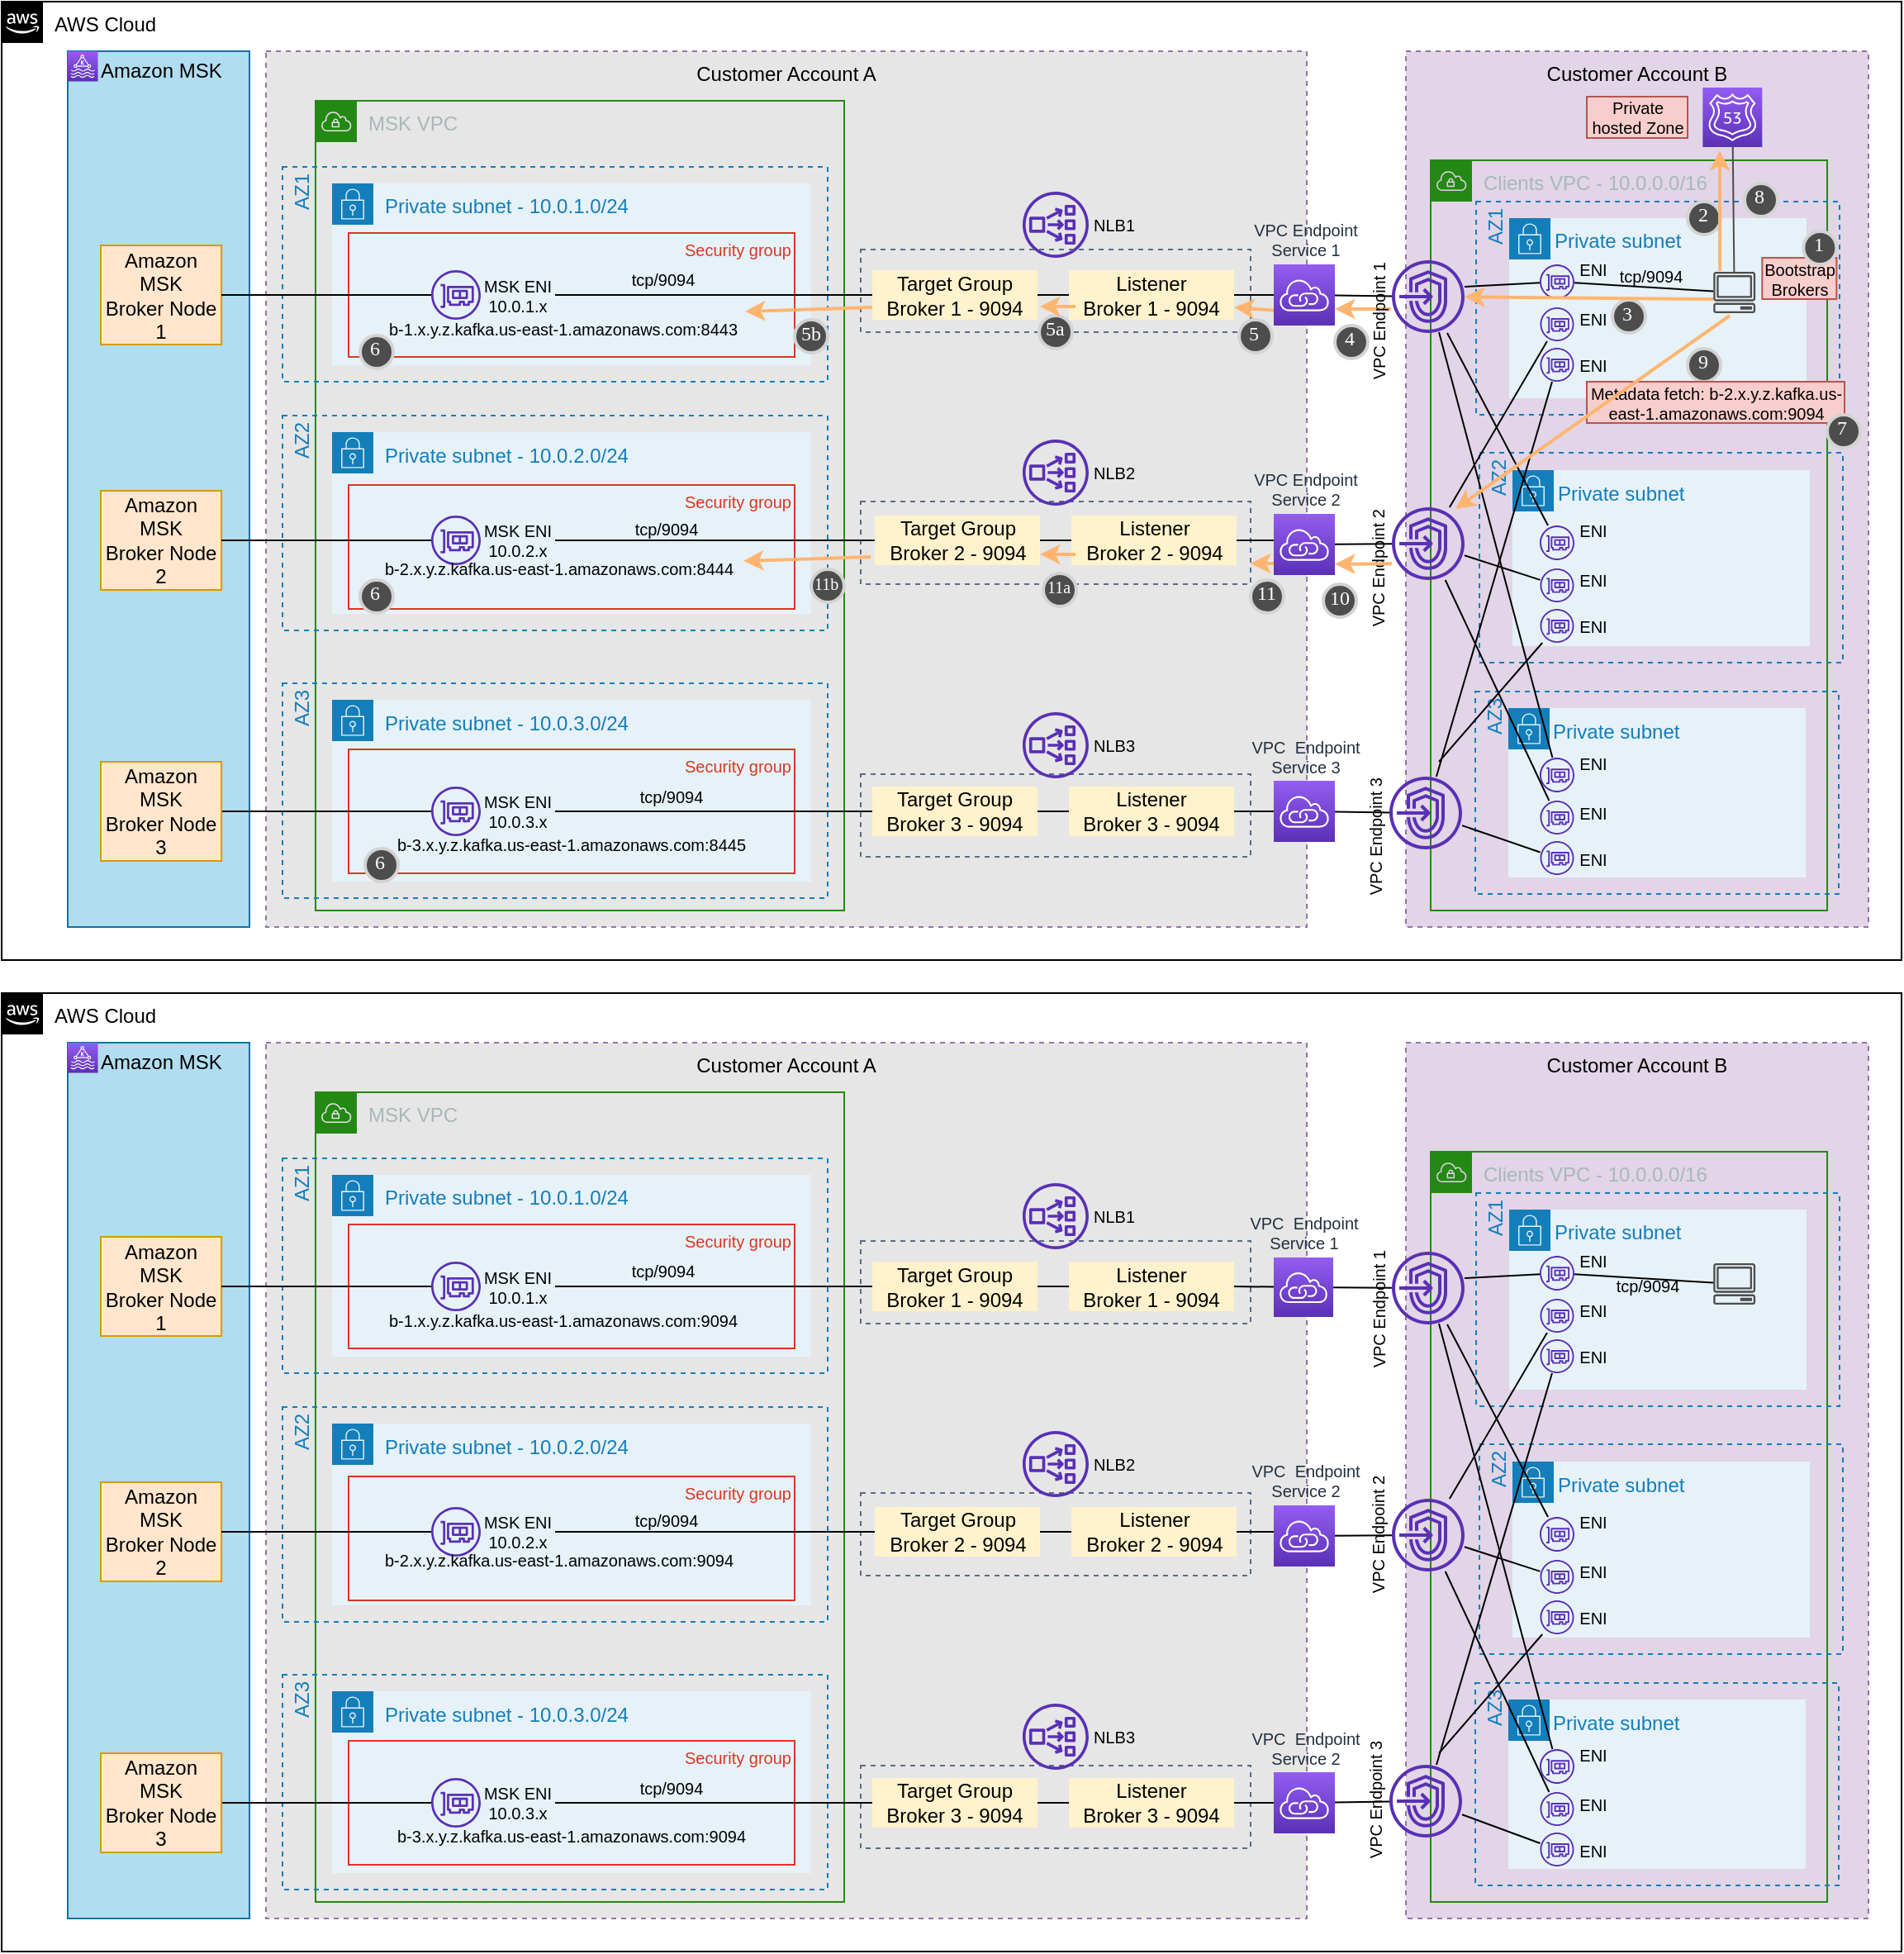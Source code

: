 <mxfile version="13.7.9" type="github">
  <diagram id="V1Vt3t-gvWR1uWZImgzx" name="Page-1">
    <mxGraphModel dx="925" dy="483" grid="1" gridSize="10" guides="1" tooltips="1" connect="1" arrows="1" fold="1" page="1" pageScale="1" pageWidth="850" pageHeight="1100" math="0" shadow="0">
      <root>
        <mxCell id="0" />
        <mxCell id="1" parent="0" />
        <mxCell id="DqZF1T1k3552ePXCRRWf-1" value="AWS Cloud" style="points=[[0,0],[0.25,0],[0.5,0],[0.75,0],[1,0],[1,0.25],[1,0.5],[1,0.75],[1,1],[0.75,1],[0.5,1],[0.25,1],[0,1],[0,0.75],[0,0.5],[0,0.25]];outlineConnect=0;html=1;whiteSpace=wrap;fontSize=12;fontStyle=0;shape=mxgraph.aws4.group;grIcon=mxgraph.aws4.group_aws_cloud_alt;verticalAlign=top;align=left;spacingLeft=30;dashed=0;" parent="1" vertex="1">
          <mxGeometry x="10" y="40" width="1150" height="580" as="geometry" />
        </mxCell>
        <mxCell id="DqZF1T1k3552ePXCRRWf-12" value="Customer Account A" style="strokeColor=#9673a6;dashed=1;verticalAlign=top;fontStyle=0;align=center;fillColor=#E6E6E6;" parent="1" vertex="1">
          <mxGeometry x="170" y="70" width="630" height="530" as="geometry" />
        </mxCell>
        <mxCell id="nQkquUUah0399Bla8zBt-5" value="" style="fillColor=none;strokeColor=#5A6C86;dashed=1;verticalAlign=top;fontStyle=0;fontColor=#5A6C86;align=center;" parent="1" vertex="1">
          <mxGeometry x="530" y="507.5" width="236" height="50" as="geometry" />
        </mxCell>
        <mxCell id="nQkquUUah0399Bla8zBt-3" value="" style="fillColor=none;strokeColor=#5A6C86;dashed=1;verticalAlign=top;fontStyle=0;fontColor=#5A6C86;align=center;" parent="1" vertex="1">
          <mxGeometry x="530" y="342.5" width="236" height="50" as="geometry" />
        </mxCell>
        <mxCell id="DqZF1T1k3552ePXCRRWf-7" value="Amazon MSK" style="group;spacingRight=0;spacingLeft=20;align=left;fillColor=#b1ddf0;strokeColor=#10739e;container=0;spacing=0;" parent="1" vertex="1" connectable="0">
          <mxGeometry x="50" y="70" width="110" height="530" as="geometry" />
        </mxCell>
        <mxCell id="DqZF1T1k3552ePXCRRWf-13" value="Customer Account B" style="fillColor=#e1d5e7;strokeColor=#9673a6;dashed=1;verticalAlign=top;fontStyle=0;align=center;" parent="1" vertex="1">
          <mxGeometry x="860" y="70" width="280" height="530" as="geometry" />
        </mxCell>
        <mxCell id="DqZF1T1k3552ePXCRRWf-14" value="MSK VPC" style="points=[[0,0],[0.25,0],[0.5,0],[0.75,0],[1,0],[1,0.25],[1,0.5],[1,0.75],[1,1],[0.75,1],[0.5,1],[0.25,1],[0,1],[0,0.75],[0,0.5],[0,0.25]];outlineConnect=0;gradientColor=none;html=1;whiteSpace=wrap;fontSize=12;fontStyle=0;shape=mxgraph.aws4.group;grIcon=mxgraph.aws4.group_vpc;strokeColor=#248814;fillColor=none;verticalAlign=top;align=left;spacingLeft=30;fontColor=#AAB7B8;dashed=0;" parent="1" vertex="1">
          <mxGeometry x="200" y="100" width="320" height="490" as="geometry" />
        </mxCell>
        <mxCell id="DqZF1T1k3552ePXCRRWf-15" value="AZ1" style="fillColor=none;strokeColor=#147EBA;dashed=1;verticalAlign=top;fontStyle=0;fontColor=#147EBA;align=right;horizontal=0;spacing=0;spacingRight=4;" parent="1" vertex="1">
          <mxGeometry x="180" y="140" width="330" height="130" as="geometry" />
        </mxCell>
        <mxCell id="DqZF1T1k3552ePXCRRWf-16" value="AZ2" style="fillColor=none;strokeColor=#147EBA;dashed=1;verticalAlign=top;fontStyle=0;fontColor=#147EBA;align=right;horizontal=0;spacing=0;spacingRight=4;" parent="1" vertex="1">
          <mxGeometry x="180" y="290.5" width="330" height="130" as="geometry" />
        </mxCell>
        <mxCell id="DqZF1T1k3552ePXCRRWf-17" value="AZ3" style="fillColor=none;strokeColor=#147EBA;dashed=1;verticalAlign=top;fontStyle=0;fontColor=#147EBA;align=right;horizontal=0;spacing=0;spacingRight=4;" parent="1" vertex="1">
          <mxGeometry x="180" y="452.5" width="330" height="130" as="geometry" />
        </mxCell>
        <mxCell id="YOj0RfPdQwlDos6cRO1P-2" value="Clients VPC - 10.0.0.0/16" style="points=[[0,0],[0.25,0],[0.5,0],[0.75,0],[1,0],[1,0.25],[1,0.5],[1,0.75],[1,1],[0.75,1],[0.5,1],[0.25,1],[0,1],[0,0.75],[0,0.5],[0,0.25]];outlineConnect=0;gradientColor=none;html=1;whiteSpace=wrap;fontSize=12;fontStyle=0;shape=mxgraph.aws4.group;grIcon=mxgraph.aws4.group_vpc;strokeColor=#248814;fillColor=none;verticalAlign=top;align=left;spacingLeft=30;fontColor=#AAB7B8;dashed=0;" parent="1" vertex="1">
          <mxGeometry x="875" y="136" width="240" height="454" as="geometry" />
        </mxCell>
        <mxCell id="YOj0RfPdQwlDos6cRO1P-3" value="AZ1" style="fillColor=none;strokeColor=#147EBA;dashed=1;verticalAlign=top;fontStyle=0;fontColor=#147EBA;align=right;horizontal=0;spacing=0;spacingRight=4;" parent="1" vertex="1">
          <mxGeometry x="902.5" y="161" width="220" height="129" as="geometry" />
        </mxCell>
        <mxCell id="YOj0RfPdQwlDos6cRO1P-4" value="AZ2" style="fillColor=none;strokeColor=#147EBA;dashed=1;verticalAlign=top;fontStyle=0;fontColor=#147EBA;align=right;horizontal=0;spacing=0;spacingRight=4;" parent="1" vertex="1">
          <mxGeometry x="904.5" y="313" width="220" height="127" as="geometry" />
        </mxCell>
        <mxCell id="YOj0RfPdQwlDos6cRO1P-5" value="AZ3" style="fillColor=none;strokeColor=#147EBA;dashed=1;verticalAlign=top;fontStyle=0;fontColor=#147EBA;align=right;horizontal=0;spacing=0;spacingRight=4;" parent="1" vertex="1">
          <mxGeometry x="902" y="457.5" width="220" height="122.5" as="geometry" />
        </mxCell>
        <mxCell id="YOj0RfPdQwlDos6cRO1P-7" value="Private subnet - 10.0.1.0/24" style="points=[[0,0],[0.25,0],[0.5,0],[0.75,0],[1,0],[1,0.25],[1,0.5],[1,0.75],[1,1],[0.75,1],[0.5,1],[0.25,1],[0,1],[0,0.75],[0,0.5],[0,0.25]];outlineConnect=0;gradientColor=none;html=1;whiteSpace=wrap;fontSize=12;fontStyle=0;shape=mxgraph.aws4.group;grIcon=mxgraph.aws4.group_security_group;grStroke=0;strokeColor=#147EBA;fillColor=#E6F2F8;verticalAlign=top;align=left;spacingLeft=30;fontColor=#147EBA;dashed=0;" parent="1" vertex="1">
          <mxGeometry x="210" y="150" width="290" height="110" as="geometry" />
        </mxCell>
        <mxCell id="YOj0RfPdQwlDos6cRO1P-8" value="Private subnet - 10.0.2.0/24" style="points=[[0,0],[0.25,0],[0.5,0],[0.75,0],[1,0],[1,0.25],[1,0.5],[1,0.75],[1,1],[0.75,1],[0.5,1],[0.25,1],[0,1],[0,0.75],[0,0.5],[0,0.25]];outlineConnect=0;gradientColor=none;html=1;whiteSpace=wrap;fontSize=12;fontStyle=0;shape=mxgraph.aws4.group;grIcon=mxgraph.aws4.group_security_group;grStroke=0;strokeColor=#147EBA;fillColor=#E6F2F8;verticalAlign=top;align=left;spacingLeft=30;fontColor=#147EBA;dashed=0;" parent="1" vertex="1">
          <mxGeometry x="210" y="300.5" width="290" height="110" as="geometry" />
        </mxCell>
        <mxCell id="YOj0RfPdQwlDos6cRO1P-9" value="Private subnet - 10.0.3.0/24" style="points=[[0,0],[0.25,0],[0.5,0],[0.75,0],[1,0],[1,0.25],[1,0.5],[1,0.75],[1,1],[0.75,1],[0.5,1],[0.25,1],[0,1],[0,0.75],[0,0.5],[0,0.25]];outlineConnect=0;gradientColor=none;html=1;whiteSpace=wrap;fontSize=12;fontStyle=0;shape=mxgraph.aws4.group;grIcon=mxgraph.aws4.group_security_group;grStroke=0;strokeColor=#147EBA;fillColor=#E6F2F8;verticalAlign=top;align=left;spacingLeft=30;fontColor=#147EBA;dashed=0;" parent="1" vertex="1">
          <mxGeometry x="210" y="462.5" width="290" height="110" as="geometry" />
        </mxCell>
        <mxCell id="YOj0RfPdQwlDos6cRO1P-10" value="Private subnet" style="points=[[0,0],[0.25,0],[0.5,0],[0.75,0],[1,0],[1,0.25],[1,0.5],[1,0.75],[1,1],[0.75,1],[0.5,1],[0.25,1],[0,1],[0,0.75],[0,0.5],[0,0.25]];outlineConnect=0;gradientColor=none;html=1;whiteSpace=wrap;fontSize=12;fontStyle=0;shape=mxgraph.aws4.group;grIcon=mxgraph.aws4.group_security_group;grStroke=0;strokeColor=#147EBA;fillColor=#E6F2F8;verticalAlign=top;align=left;spacingLeft=25;fontColor=#147EBA;dashed=0;" parent="1" vertex="1">
          <mxGeometry x="922.5" y="171" width="180" height="109" as="geometry" />
        </mxCell>
        <mxCell id="YOj0RfPdQwlDos6cRO1P-11" value="Private subnet" style="points=[[0,0],[0.25,0],[0.5,0],[0.75,0],[1,0],[1,0.25],[1,0.5],[1,0.75],[1,1],[0.75,1],[0.5,1],[0.25,1],[0,1],[0,0.75],[0,0.5],[0,0.25]];outlineConnect=0;gradientColor=none;html=1;whiteSpace=wrap;fontSize=12;fontStyle=0;shape=mxgraph.aws4.group;grIcon=mxgraph.aws4.group_security_group;grStroke=0;strokeColor=#147EBA;fillColor=#E6F2F8;verticalAlign=top;align=left;spacingLeft=25;fontColor=#147EBA;dashed=0;" parent="1" vertex="1">
          <mxGeometry x="924.5" y="323.5" width="180" height="106.5" as="geometry" />
        </mxCell>
        <mxCell id="YOj0RfPdQwlDos6cRO1P-12" value="Private subnet" style="points=[[0,0],[0.25,0],[0.5,0],[0.75,0],[1,0],[1,0.25],[1,0.5],[1,0.75],[1,1],[0.75,1],[0.5,1],[0.25,1],[0,1],[0,0.75],[0,0.5],[0,0.25]];outlineConnect=0;gradientColor=none;html=1;whiteSpace=wrap;fontSize=12;fontStyle=0;shape=mxgraph.aws4.group;grIcon=mxgraph.aws4.group_security_group;grStroke=0;strokeColor=#147EBA;fillColor=#E6F2F8;verticalAlign=top;align=left;spacingLeft=25;fontColor=#147EBA;dashed=0;" parent="1" vertex="1">
          <mxGeometry x="922" y="467.5" width="180" height="102.5" as="geometry" />
        </mxCell>
        <mxCell id="YOj0RfPdQwlDos6cRO1P-15" value="Security group" style="fillColor=none;strokeColor=#DD3522;verticalAlign=top;fontStyle=0;fontColor=#DD3522;align=right;fontSize=10;spacing=0;spacingRight=2;" parent="1" vertex="1">
          <mxGeometry x="220" y="332.5" width="270" height="75" as="geometry" />
        </mxCell>
        <mxCell id="YOj0RfPdQwlDos6cRO1P-16" value="Security group" style="fillColor=none;strokeColor=#DD3522;verticalAlign=top;fontStyle=0;fontColor=#DD3522;align=right;fontSize=10;spacing=0;spacingRight=2;" parent="1" vertex="1">
          <mxGeometry x="220" y="492.5" width="270" height="75" as="geometry" />
        </mxCell>
        <mxCell id="YOj0RfPdQwlDos6cRO1P-17" value="Security group" style="fillColor=none;strokeColor=#DD3522;verticalAlign=top;fontStyle=0;fontColor=#DD3522;align=right;fontSize=10;spacing=0;spacingLeft=0;spacingRight=2;" parent="1" vertex="1">
          <mxGeometry x="220" y="180" width="270" height="75" as="geometry" />
        </mxCell>
        <mxCell id="YOj0RfPdQwlDos6cRO1P-18" value="" style="outlineConnect=0;fontColor=#232F3E;gradientColor=none;fillColor=#5A30B5;strokeColor=none;dashed=0;verticalLabelPosition=bottom;verticalAlign=top;align=center;html=1;fontSize=12;fontStyle=0;aspect=fixed;pointerEvents=1;shape=mxgraph.aws4.elastic_network_interface;" parent="1" vertex="1">
          <mxGeometry x="270" y="351" width="30" height="30" as="geometry" />
        </mxCell>
        <mxCell id="YOj0RfPdQwlDos6cRO1P-19" value="" style="outlineConnect=0;fontColor=#232F3E;gradientColor=none;fillColor=#5A30B5;strokeColor=none;dashed=0;verticalLabelPosition=bottom;verticalAlign=top;align=center;html=1;fontSize=12;fontStyle=0;aspect=fixed;pointerEvents=1;shape=mxgraph.aws4.elastic_network_interface;" parent="1" vertex="1">
          <mxGeometry x="270" y="515" width="30" height="30" as="geometry" />
        </mxCell>
        <mxCell id="YOj0RfPdQwlDos6cRO1P-14" value="" style="outlineConnect=0;fontColor=#232F3E;gradientColor=none;fillColor=#5A30B5;strokeColor=none;dashed=0;verticalLabelPosition=bottom;verticalAlign=top;align=center;html=1;fontSize=12;fontStyle=0;aspect=fixed;pointerEvents=1;shape=mxgraph.aws4.elastic_network_interface;" parent="1" vertex="1">
          <mxGeometry x="270" y="202.5" width="30" height="30" as="geometry" />
        </mxCell>
        <mxCell id="YOj0RfPdQwlDos6cRO1P-60" value="" style="edgeStyle=orthogonalEdgeStyle;rounded=0;orthogonalLoop=1;jettySize=auto;html=1;endArrow=none;endFill=0;fontSize=10;exitX=1;exitY=0.5;exitDx=0;exitDy=0;entryX=0;entryY=0.5;entryDx=0;entryDy=0;" parent="1" source="YOj0RfPdQwlDos6cRO1P-20" target="YOj0RfPdQwlDos6cRO1P-44" edge="1">
          <mxGeometry relative="1" as="geometry">
            <Array as="points">
              <mxPoint x="650" y="218" />
            </Array>
          </mxGeometry>
        </mxCell>
        <mxCell id="YOj0RfPdQwlDos6cRO1P-72" value="tcp/9094" style="edgeLabel;html=1;align=center;verticalAlign=middle;resizable=0;points=[];fontSize=10;labelBackgroundColor=none;" parent="YOj0RfPdQwlDos6cRO1P-60" vertex="1" connectable="0">
          <mxGeometry x="1" y="-245" relative="1" as="geometry">
            <mxPoint x="-127" y="235" as="offset" />
          </mxGeometry>
        </mxCell>
        <mxCell id="YOj0RfPdQwlDos6cRO1P-20" value="MSK ENI&lt;br&gt;10.0.1.x&lt;font style=&quot;font-size: 10px&quot;&gt;&lt;br style=&quot;font-size: 10px&quot;&gt;&lt;/font&gt;" style="text;html=1;strokeColor=none;fillColor=none;align=center;verticalAlign=middle;whiteSpace=wrap;rounded=0;fontSize=10;" parent="1" vertex="1">
          <mxGeometry x="300" y="207.5" width="45" height="20" as="geometry" />
        </mxCell>
        <mxCell id="YOj0RfPdQwlDos6cRO1P-61" value="" style="edgeStyle=orthogonalEdgeStyle;rounded=0;orthogonalLoop=1;jettySize=auto;html=1;endArrow=none;endFill=0;fontSize=10;entryX=0;entryY=0.5;entryDx=0;entryDy=0;" parent="1" source="YOj0RfPdQwlDos6cRO1P-21" target="YOj0RfPdQwlDos6cRO1P-46" edge="1">
          <mxGeometry relative="1" as="geometry" />
        </mxCell>
        <mxCell id="YOj0RfPdQwlDos6cRO1P-21" value="MSK ENI&lt;br&gt;10.0.2.x&lt;font style=&quot;font-size: 10px&quot;&gt;&lt;br style=&quot;font-size: 10px&quot;&gt;&lt;/font&gt;" style="text;html=1;strokeColor=none;fillColor=none;align=center;verticalAlign=middle;whiteSpace=wrap;rounded=0;fontSize=10;" parent="1" vertex="1">
          <mxGeometry x="300" y="356" width="45" height="20" as="geometry" />
        </mxCell>
        <mxCell id="YOj0RfPdQwlDos6cRO1P-62" value="" style="edgeStyle=orthogonalEdgeStyle;rounded=0;orthogonalLoop=1;jettySize=auto;html=1;endArrow=none;endFill=0;fontSize=10;entryX=0;entryY=0.5;entryDx=0;entryDy=0;" parent="1" source="YOj0RfPdQwlDos6cRO1P-22" target="YOj0RfPdQwlDos6cRO1P-47" edge="1">
          <mxGeometry relative="1" as="geometry" />
        </mxCell>
        <mxCell id="YOj0RfPdQwlDos6cRO1P-22" value="MSK ENI&lt;br&gt;10.0.3.x&lt;font style=&quot;font-size: 10px&quot;&gt;&lt;br style=&quot;font-size: 10px&quot;&gt;&lt;/font&gt;" style="text;html=1;strokeColor=none;fillColor=none;align=center;verticalAlign=middle;whiteSpace=wrap;rounded=0;fontSize=10;" parent="1" vertex="1">
          <mxGeometry x="300" y="520" width="45" height="20" as="geometry" />
        </mxCell>
        <mxCell id="YOj0RfPdQwlDos6cRO1P-23" value="b-1.x.y.z.kafka.us-east-1.amazonaws.com:8443" style="text;html=1;strokeColor=none;fillColor=none;align=center;verticalAlign=middle;whiteSpace=wrap;rounded=0;fontSize=10;" parent="1" vertex="1">
          <mxGeometry x="240" y="227.5" width="220" height="20" as="geometry" />
        </mxCell>
        <mxCell id="YOj0RfPdQwlDos6cRO1P-24" value="b-2.x.y.z.kafka.us-east-1.amazonaws.com:8444" style="text;html=1;strokeColor=none;fillColor=none;align=center;verticalAlign=middle;whiteSpace=wrap;rounded=0;fontSize=10;" parent="1" vertex="1">
          <mxGeometry x="238" y="376" width="219" height="14" as="geometry" />
        </mxCell>
        <mxCell id="YOj0RfPdQwlDos6cRO1P-25" value="b-3.x.y.z.kafka.us-east-1.amazonaws.com:8445" style="text;html=1;strokeColor=none;fillColor=none;align=center;verticalAlign=middle;whiteSpace=wrap;rounded=0;fontSize=10;" parent="1" vertex="1">
          <mxGeometry x="235" y="540" width="240" height="20" as="geometry" />
        </mxCell>
        <mxCell id="YOj0RfPdQwlDos6cRO1P-28" value="" style="outlineConnect=0;fontColor=#232F3E;gradientColor=none;fillColor=#5A30B5;strokeColor=none;dashed=0;verticalLabelPosition=bottom;verticalAlign=top;align=center;html=1;fontSize=12;fontStyle=0;aspect=fixed;pointerEvents=1;shape=mxgraph.aws4.network_load_balancer;" parent="1" vertex="1">
          <mxGeometry x="628" y="155" width="40" height="40" as="geometry" />
        </mxCell>
        <mxCell id="YOj0RfPdQwlDos6cRO1P-29" value="VPC Endpoint 2&lt;br style=&quot;font-size: 10px&quot;&gt;&lt;p style=&quot;margin-top: 0pt ; margin-bottom: 0pt ; margin-left: 0in ; text-align: left ; direction: ltr ; unicode-bidi: embed ; word-break: normal ; font-size: 10px&quot;&gt;&lt;/p&gt;" style="outlineConnect=0;gradientColor=none;fillColor=#5A30B5;strokeColor=none;dashed=0;verticalLabelPosition=middle;verticalAlign=middle;align=right;html=1;fontSize=10;fontStyle=0;aspect=fixed;pointerEvents=1;shape=mxgraph.aws4.endpoints;spacingBottom=-27;horizontal=0;labelPosition=left;" parent="1" vertex="1">
          <mxGeometry x="851.5" y="346" width="44" height="44" as="geometry" />
        </mxCell>
        <mxCell id="YOj0RfPdQwlDos6cRO1P-85" value="" style="edgeStyle=none;rounded=0;orthogonalLoop=1;jettySize=auto;html=1;endArrow=none;endFill=0;fontSize=10;" parent="1" source="YOj0RfPdQwlDos6cRO1P-31" target="YOj0RfPdQwlDos6cRO1P-29" edge="1">
          <mxGeometry relative="1" as="geometry" />
        </mxCell>
        <mxCell id="YOj0RfPdQwlDos6cRO1P-31" value="VPC&amp;nbsp;Endpoint&lt;br style=&quot;font-size: 10px&quot;&gt;Service 2" style="outlineConnect=0;fontColor=#232F3E;gradientColor=#945DF2;gradientDirection=north;fillColor=#5A30B5;strokeColor=#ffffff;dashed=0;verticalLabelPosition=top;verticalAlign=bottom;align=center;html=1;fontSize=10;fontStyle=0;aspect=fixed;shape=mxgraph.aws4.resourceIcon;resIcon=mxgraph.aws4.vpc_privatelink;horizontal=1;labelPosition=center;" parent="1" vertex="1">
          <mxGeometry x="780" y="350" width="37" height="37" as="geometry" />
        </mxCell>
        <mxCell id="YOj0RfPdQwlDos6cRO1P-77" value="" style="rounded=0;orthogonalLoop=1;jettySize=auto;html=1;endArrow=none;endFill=0;fontSize=10;" parent="1" source="YOj0RfPdQwlDos6cRO1P-34" target="YOj0RfPdQwlDos6cRO1P-67" edge="1">
          <mxGeometry relative="1" as="geometry">
            <mxPoint x="1010.5" y="215" as="targetPoint" />
          </mxGeometry>
        </mxCell>
        <mxCell id="YOj0RfPdQwlDos6cRO1P-78" value="tcp/9094" style="edgeLabel;html=1;align=center;verticalAlign=middle;resizable=0;points=[];fontSize=10;labelBackgroundColor=none;" parent="YOj0RfPdQwlDos6cRO1P-77" vertex="1" connectable="0">
          <mxGeometry x="-0.5" y="-1" relative="1" as="geometry">
            <mxPoint x="25" y="-6.5" as="offset" />
          </mxGeometry>
        </mxCell>
        <mxCell id="nQkquUUah0399Bla8zBt-12" value="" style="rounded=0;orthogonalLoop=1;jettySize=auto;html=1;endArrow=none;endFill=0;" parent="1" source="YOj0RfPdQwlDos6cRO1P-34" edge="1">
          <mxGeometry relative="1" as="geometry">
            <mxPoint x="895.5" y="212.541" as="targetPoint" />
          </mxGeometry>
        </mxCell>
        <mxCell id="YOj0RfPdQwlDos6cRO1P-34" value="" style="outlineConnect=0;fontColor=#232F3E;gradientColor=none;fillColor=#5A30B5;strokeColor=none;dashed=0;verticalLabelPosition=bottom;verticalAlign=top;align=center;html=1;fontSize=12;fontStyle=0;aspect=fixed;pointerEvents=1;shape=mxgraph.aws4.elastic_network_interface;" parent="1" vertex="1">
          <mxGeometry x="941" y="199" width="21" height="21" as="geometry" />
        </mxCell>
        <mxCell id="YOj0RfPdQwlDos6cRO1P-37" value="" style="fillColor=none;strokeColor=#5A6C86;dashed=1;verticalAlign=top;fontStyle=0;fontColor=#5A6C86;align=center;" parent="1" vertex="1">
          <mxGeometry x="530" y="190" width="236" height="50" as="geometry" />
        </mxCell>
        <mxCell id="YOj0RfPdQwlDos6cRO1P-65" value="" style="edgeStyle=orthogonalEdgeStyle;rounded=0;orthogonalLoop=1;jettySize=auto;html=1;endArrow=none;endFill=0;fontSize=10;" parent="1" source="YOj0RfPdQwlDos6cRO1P-44" target="YOj0RfPdQwlDos6cRO1P-45" edge="1">
          <mxGeometry relative="1" as="geometry" />
        </mxCell>
        <mxCell id="YOj0RfPdQwlDos6cRO1P-44" value="Target Group Broker 1 - 9094" style="rounded=0;whiteSpace=wrap;html=1;align=center;fillColor=#fff2cc;strokeColor=none;" parent="1" vertex="1">
          <mxGeometry x="537" y="202.5" width="100" height="30" as="geometry" />
        </mxCell>
        <mxCell id="YOj0RfPdQwlDos6cRO1P-81" style="rounded=0;orthogonalLoop=1;jettySize=auto;html=1;exitX=1;exitY=0.5;exitDx=0;exitDy=0;endArrow=none;endFill=0;fontSize=10;" parent="1" source="YOj0RfPdQwlDos6cRO1P-45" target="nQkquUUah0399Bla8zBt-8" edge="1">
          <mxGeometry relative="1" as="geometry" />
        </mxCell>
        <mxCell id="YOj0RfPdQwlDos6cRO1P-45" value="Listener &lt;br&gt;Broker 1 - 9094" style="rounded=0;whiteSpace=wrap;html=1;align=center;fillColor=#fff2cc;strokeColor=none;" parent="1" vertex="1">
          <mxGeometry x="656" y="202.5" width="100" height="30" as="geometry" />
        </mxCell>
        <mxCell id="YOj0RfPdQwlDos6cRO1P-63" value="" style="edgeStyle=orthogonalEdgeStyle;rounded=0;orthogonalLoop=1;jettySize=auto;html=1;endArrow=none;endFill=0;fontSize=10;" parent="1" source="YOj0RfPdQwlDos6cRO1P-46" target="YOj0RfPdQwlDos6cRO1P-48" edge="1">
          <mxGeometry relative="1" as="geometry" />
        </mxCell>
        <mxCell id="YOj0RfPdQwlDos6cRO1P-46" value="Target Group Broker 2 - 9094" style="rounded=0;whiteSpace=wrap;html=1;align=center;fillColor=#fff2cc;strokeColor=none;" parent="1" vertex="1">
          <mxGeometry x="538.5" y="351" width="100" height="30" as="geometry" />
        </mxCell>
        <mxCell id="YOj0RfPdQwlDos6cRO1P-66" value="" style="edgeStyle=orthogonalEdgeStyle;rounded=0;orthogonalLoop=1;jettySize=auto;html=1;endArrow=none;endFill=0;fontSize=10;" parent="1" source="YOj0RfPdQwlDos6cRO1P-47" target="YOj0RfPdQwlDos6cRO1P-49" edge="1">
          <mxGeometry relative="1" as="geometry" />
        </mxCell>
        <mxCell id="YOj0RfPdQwlDos6cRO1P-47" value="Target Group Broker 3 - 9094" style="rounded=0;whiteSpace=wrap;html=1;align=center;fillColor=#fff2cc;strokeColor=none;" parent="1" vertex="1">
          <mxGeometry x="537" y="515" width="100" height="30" as="geometry" />
        </mxCell>
        <mxCell id="YOj0RfPdQwlDos6cRO1P-48" value="Listener &lt;br&gt;Broker 2 - 9094" style="rounded=0;whiteSpace=wrap;html=1;align=center;fillColor=#fff2cc;strokeColor=none;" parent="1" vertex="1">
          <mxGeometry x="657.5" y="351" width="100" height="30" as="geometry" />
        </mxCell>
        <mxCell id="YOj0RfPdQwlDos6cRO1P-49" value="Listener &lt;br&gt;Broker 3 - 9094" style="rounded=0;whiteSpace=wrap;html=1;align=center;fillColor=#fff2cc;strokeColor=none;" parent="1" vertex="1">
          <mxGeometry x="656" y="515" width="100" height="30" as="geometry" />
        </mxCell>
        <mxCell id="YOj0RfPdQwlDos6cRO1P-53" value="" style="outlineConnect=0;fontColor=#232F3E;gradientColor=#945DF2;gradientDirection=north;fillColor=#5A30B5;strokeColor=#ffffff;dashed=0;verticalLabelPosition=bottom;verticalAlign=top;align=center;html=1;fontSize=12;fontStyle=0;aspect=fixed;shape=mxgraph.aws4.resourceIcon;resIcon=mxgraph.aws4.route_53;" parent="1" vertex="1">
          <mxGeometry x="1039.66" y="92" width="36" height="36" as="geometry" />
        </mxCell>
        <mxCell id="DqZF1T1k3552ePXCRRWf-6" value="" style="outlineConnect=0;fontColor=#232F3E;gradientColor=#945DF2;gradientDirection=north;fillColor=#5A30B5;strokeColor=#ffffff;dashed=0;verticalLabelPosition=bottom;verticalAlign=top;align=left;html=1;fontSize=12;fontStyle=0;aspect=fixed;shape=mxgraph.aws4.resourceIcon;resIcon=mxgraph.aws4.managed_streaming_for_kafka;" parent="1" vertex="1">
          <mxGeometry x="49.999" y="70" width="18.261" height="18.261" as="geometry" />
        </mxCell>
        <mxCell id="DqZF1T1k3552ePXCRRWf-9" value="Amazon MSK&lt;br&gt;Broker Node 1" style="rounded=0;whiteSpace=wrap;html=1;align=center;fillColor=#ffe6cc;strokeColor=#d79b00;" parent="1" vertex="1">
          <mxGeometry x="69.998" y="187.5" width="73.043" height="60" as="geometry" />
        </mxCell>
        <mxCell id="DqZF1T1k3552ePXCRRWf-10" value="Amazon MSK&lt;br&gt;Broker Node 2" style="rounded=0;whiteSpace=wrap;html=1;align=center;fillColor=#ffe6cc;strokeColor=#d79b00;" parent="1" vertex="1">
          <mxGeometry x="69.998" y="336" width="73.043" height="60" as="geometry" />
        </mxCell>
        <mxCell id="YOj0RfPdQwlDos6cRO1P-58" value="" style="edgeStyle=orthogonalEdgeStyle;rounded=0;orthogonalLoop=1;jettySize=auto;html=1;fontSize=10;endArrow=none;endFill=0;" parent="1" source="DqZF1T1k3552ePXCRRWf-11" target="YOj0RfPdQwlDos6cRO1P-19" edge="1">
          <mxGeometry relative="1" as="geometry">
            <mxPoint x="227.391" y="522.5" as="targetPoint" />
          </mxGeometry>
        </mxCell>
        <mxCell id="DqZF1T1k3552ePXCRRWf-11" value="Amazon MSK&lt;br&gt;Broker Node 3" style="rounded=0;whiteSpace=wrap;html=1;align=center;fillColor=#ffe6cc;strokeColor=#d79b00;" parent="1" vertex="1">
          <mxGeometry x="69.998" y="500" width="73.043" height="60" as="geometry" />
        </mxCell>
        <mxCell id="YOj0RfPdQwlDos6cRO1P-56" value="" style="edgeStyle=orthogonalEdgeStyle;rounded=0;orthogonalLoop=1;jettySize=auto;html=1;fontSize=10;endArrow=none;endFill=0;" parent="1" source="DqZF1T1k3552ePXCRRWf-10" target="YOj0RfPdQwlDos6cRO1P-18" edge="1">
          <mxGeometry relative="1" as="geometry" />
        </mxCell>
        <mxCell id="YOj0RfPdQwlDos6cRO1P-55" value="" style="edgeStyle=orthogonalEdgeStyle;rounded=0;orthogonalLoop=1;jettySize=auto;html=1;fontSize=10;endArrow=none;endFill=0;" parent="1" source="DqZF1T1k3552ePXCRRWf-9" target="YOj0RfPdQwlDos6cRO1P-14" edge="1">
          <mxGeometry relative="1" as="geometry" />
        </mxCell>
        <mxCell id="YOj0RfPdQwlDos6cRO1P-93" value="" style="edgeStyle=none;rounded=0;orthogonalLoop=1;jettySize=auto;html=1;endArrow=none;endFill=0;strokeColor=#4D4D4D;fontSize=10;" parent="1" source="YOj0RfPdQwlDos6cRO1P-67" target="YOj0RfPdQwlDos6cRO1P-53" edge="1">
          <mxGeometry relative="1" as="geometry">
            <mxPoint x="1059.5" y="201" as="targetPoint" />
          </mxGeometry>
        </mxCell>
        <mxCell id="YOj0RfPdQwlDos6cRO1P-67" value="" style="outlineConnect=0;fontColor=#232F3E;gradientColor=none;strokeColor=none;dashed=0;verticalLabelPosition=bottom;verticalAlign=top;align=center;html=1;fontSize=12;fontStyle=0;aspect=fixed;pointerEvents=1;shape=mxgraph.aws4.client;strokeWidth=1;fillColor=#4D4D4D;" parent="1" vertex="1">
          <mxGeometry x="1046" y="203.5" width="25.66" height="25" as="geometry" />
        </mxCell>
        <mxCell id="YOj0RfPdQwlDos6cRO1P-69" value="&lt;font style=&quot;font-size: 10px&quot;&gt;ENI&lt;br style=&quot;font-size: 10px&quot;&gt;&lt;/font&gt;" style="text;html=1;strokeColor=none;fillColor=none;align=center;verticalAlign=middle;whiteSpace=wrap;rounded=0;fontSize=10;" parent="1" vertex="1">
          <mxGeometry x="959" y="192" width="29" height="20" as="geometry" />
        </mxCell>
        <mxCell id="YOj0RfPdQwlDos6cRO1P-73" value="tcp/9094" style="edgeLabel;html=1;align=center;verticalAlign=middle;resizable=0;points=[];fontSize=10;labelBackgroundColor=none;" parent="1" vertex="1" connectable="0">
          <mxGeometry x="430" y="217.5" as="geometry">
            <mxPoint x="-18" y="141" as="offset" />
          </mxGeometry>
        </mxCell>
        <mxCell id="YOj0RfPdQwlDos6cRO1P-74" value="tcp/9094" style="edgeLabel;html=1;align=center;verticalAlign=middle;resizable=0;points=[];fontSize=10;labelBackgroundColor=none;" parent="1" vertex="1" connectable="0">
          <mxGeometry x="430" y="386" as="geometry">
            <mxPoint x="-15" y="135" as="offset" />
          </mxGeometry>
        </mxCell>
        <mxCell id="YOj0RfPdQwlDos6cRO1P-82" style="rounded=0;orthogonalLoop=1;jettySize=auto;html=1;exitX=1;exitY=0.5;exitDx=0;exitDy=0;endArrow=none;endFill=0;fontSize=10;" parent="1" source="YOj0RfPdQwlDos6cRO1P-49" target="nQkquUUah0399Bla8zBt-9" edge="1">
          <mxGeometry relative="1" as="geometry">
            <mxPoint x="766" y="227.5" as="sourcePoint" />
            <mxPoint x="810.316" y="375.5" as="targetPoint" />
          </mxGeometry>
        </mxCell>
        <mxCell id="YOj0RfPdQwlDos6cRO1P-83" style="rounded=0;orthogonalLoop=1;jettySize=auto;html=1;endArrow=none;endFill=0;fontSize=10;exitX=1;exitY=0.5;exitDx=0;exitDy=0;" parent="1" source="YOj0RfPdQwlDos6cRO1P-48" edge="1">
          <mxGeometry relative="1" as="geometry">
            <mxPoint x="766" y="227.5" as="sourcePoint" />
            <mxPoint x="780" y="366" as="targetPoint" />
            <Array as="points">
              <mxPoint x="780" y="366" />
            </Array>
          </mxGeometry>
        </mxCell>
        <mxCell id="YOj0RfPdQwlDos6cRO1P-94" value="2" style="ellipse;whiteSpace=wrap;html=1;aspect=fixed;strokeWidth=2;fontFamily=Tahoma;spacingBottom=4;spacingRight=2;strokeColor=#d3d3d3;labelBackgroundColor=none;fillColor=#4D4D4D;align=left;fontColor=#FFFFFF;spacingLeft=4;" parent="1" vertex="1">
          <mxGeometry x="1030.5" y="161" width="20" height="20" as="geometry" />
        </mxCell>
        <mxCell id="YOj0RfPdQwlDos6cRO1P-95" value="3" style="ellipse;whiteSpace=wrap;html=1;aspect=fixed;strokeWidth=2;fontFamily=Tahoma;spacingBottom=4;spacingRight=2;strokeColor=#d3d3d3;labelBackgroundColor=none;fillColor=#4D4D4D;align=left;fontColor=#FFFFFF;spacingLeft=4;" parent="1" vertex="1">
          <mxGeometry x="985" y="220.5" width="20" height="20" as="geometry" />
        </mxCell>
        <mxCell id="YOj0RfPdQwlDos6cRO1P-96" value="4" style="ellipse;whiteSpace=wrap;html=1;aspect=fixed;strokeWidth=2;fontFamily=Tahoma;spacingBottom=4;spacingRight=2;strokeColor=#d3d3d3;labelBackgroundColor=none;fillColor=#4D4D4D;align=left;fontColor=#FFFFFF;spacingLeft=4;" parent="1" vertex="1">
          <mxGeometry x="817" y="236" width="20" height="20" as="geometry" />
        </mxCell>
        <mxCell id="YOj0RfPdQwlDos6cRO1P-97" value="5" style="ellipse;whiteSpace=wrap;html=1;aspect=fixed;strokeWidth=2;fontFamily=Tahoma;spacingBottom=4;spacingRight=2;strokeColor=#d3d3d3;labelBackgroundColor=none;fillColor=#4D4D4D;align=left;fontColor=#FFFFFF;spacingLeft=4;" parent="1" vertex="1">
          <mxGeometry x="759" y="232.5" width="20" height="20" as="geometry" />
        </mxCell>
        <mxCell id="J3hpJYSXND3omHvZxPC7-1" value="&lt;font style=&quot;font-size: 10px&quot;&gt;Bootstrap Brokers&lt;br style=&quot;font-size: 10px&quot;&gt;&lt;/font&gt;" style="text;html=1;strokeColor=#b85450;fillColor=#f8cecc;align=center;verticalAlign=middle;whiteSpace=wrap;rounded=0;fontSize=10;" parent="1" vertex="1">
          <mxGeometry x="1075.66" y="195" width="45" height="25" as="geometry" />
        </mxCell>
        <mxCell id="J3hpJYSXND3omHvZxPC7-3" value="&lt;font style=&quot;font-size: 10px&quot;&gt;Private hosted Zone&lt;br style=&quot;font-size: 10px&quot;&gt;&lt;/font&gt;" style="text;html=1;strokeColor=#b85450;fillColor=#f8cecc;align=center;verticalAlign=middle;whiteSpace=wrap;rounded=0;fontSize=10;" parent="1" vertex="1">
          <mxGeometry x="969.5" y="97.5" width="61" height="25" as="geometry" />
        </mxCell>
        <mxCell id="J3hpJYSXND3omHvZxPC7-4" value="" style="endArrow=classic;html=1;strokeColor=#FFB570;entryX=0.287;entryY=1.056;entryDx=0;entryDy=0;entryPerimeter=0;strokeWidth=2;jumpSize=6;exitX=0.154;exitY=-0.02;exitDx=0;exitDy=0;exitPerimeter=0;" parent="1" edge="1" target="YOj0RfPdQwlDos6cRO1P-53" source="YOj0RfPdQwlDos6cRO1P-67">
          <mxGeometry width="50" height="50" relative="1" as="geometry">
            <mxPoint x="1037.996" y="263.986" as="sourcePoint" />
            <mxPoint x="1038" y="147.016" as="targetPoint" />
          </mxGeometry>
        </mxCell>
        <mxCell id="J3hpJYSXND3omHvZxPC7-6" value="" style="endArrow=classic;html=1;strokeColor=#FFB570;strokeWidth=2;jumpSize=6;" parent="1" target="nQkquUUah0399Bla8zBt-10" edge="1">
          <mxGeometry width="50" height="50" relative="1" as="geometry">
            <mxPoint x="1046" y="220" as="sourcePoint" />
            <mxPoint x="1048" y="161.016" as="targetPoint" />
          </mxGeometry>
        </mxCell>
        <mxCell id="J3hpJYSXND3omHvZxPC7-8" value="" style="endArrow=classic;html=1;strokeColor=#FFB570;strokeWidth=2;jumpSize=6;entryX=1;entryY=0.784;entryDx=0;entryDy=0;entryPerimeter=0;" parent="1" edge="1">
          <mxGeometry width="50" height="50" relative="1" as="geometry">
            <mxPoint x="851" y="226" as="sourcePoint" />
            <mxPoint x="817" y="226.008" as="targetPoint" />
          </mxGeometry>
        </mxCell>
        <mxCell id="J3hpJYSXND3omHvZxPC7-11" value="5a" style="ellipse;whiteSpace=wrap;html=1;aspect=fixed;strokeWidth=2;fontFamily=Tahoma;spacingBottom=4;spacingRight=0;strokeColor=#d3d3d3;labelBackgroundColor=none;fillColor=#4D4D4D;align=left;fontColor=#FFFFFF;spacingLeft=2;" parent="1" vertex="1">
          <mxGeometry x="638" y="230" width="20" height="20" as="geometry" />
        </mxCell>
        <mxCell id="J3hpJYSXND3omHvZxPC7-20" value="8" style="ellipse;whiteSpace=wrap;html=1;aspect=fixed;strokeWidth=2;fontFamily=Tahoma;spacingBottom=4;spacingRight=2;strokeColor=#d3d3d3;labelBackgroundColor=none;fillColor=#4D4D4D;align=left;fontColor=#FFFFFF;spacingLeft=4;" parent="1" vertex="1">
          <mxGeometry x="1065" y="150" width="20" height="20" as="geometry" />
        </mxCell>
        <mxCell id="J3hpJYSXND3omHvZxPC7-21" value="9" style="ellipse;whiteSpace=wrap;html=1;aspect=fixed;strokeWidth=2;fontFamily=Tahoma;spacingBottom=4;spacingRight=2;strokeColor=#d3d3d3;labelBackgroundColor=none;fillColor=#4D4D4D;align=left;fontColor=#FFFFFF;spacingLeft=4;" parent="1" vertex="1">
          <mxGeometry x="1030.5" y="250" width="20" height="20" as="geometry" />
        </mxCell>
        <mxCell id="J3hpJYSXND3omHvZxPC7-22" value="10" style="ellipse;whiteSpace=wrap;html=1;aspect=fixed;strokeWidth=2;fontFamily=Tahoma;spacingBottom=4;spacingRight=2;strokeColor=#d3d3d3;labelBackgroundColor=none;fillColor=#4D4D4D;align=left;fontColor=#FFFFFF;spacingLeft=2;" parent="1" vertex="1">
          <mxGeometry x="810" y="392.5" width="20" height="20" as="geometry" />
        </mxCell>
        <mxCell id="J3hpJYSXND3omHvZxPC7-23" value="" style="rounded=0;jumpSize=6;orthogonalLoop=1;jettySize=auto;html=1;strokeColor=#FFB570;strokeWidth=2;entryX=1;entryY=0.75;entryDx=0;entryDy=0;exitX=0.054;exitY=0.757;exitDx=0;exitDy=0;exitPerimeter=0;" parent="1" source="nQkquUUah0399Bla8zBt-8" target="YOj0RfPdQwlDos6cRO1P-45" edge="1">
          <mxGeometry relative="1" as="geometry">
            <mxPoint x="796.666" y="391" as="sourcePoint" />
            <mxPoint x="760" y="321.01" as="targetPoint" />
          </mxGeometry>
        </mxCell>
        <mxCell id="J3hpJYSXND3omHvZxPC7-24" value="11" style="ellipse;whiteSpace=wrap;html=1;aspect=fixed;strokeWidth=2;fontFamily=Tahoma;spacingBottom=4;spacingRight=2;strokeColor=#d3d3d3;labelBackgroundColor=none;fillColor=#4D4D4D;align=left;fontColor=#FFFFFF;spacingLeft=2;" parent="1" vertex="1">
          <mxGeometry x="766" y="390" width="20" height="20" as="geometry" />
        </mxCell>
        <mxCell id="J3hpJYSXND3omHvZxPC7-25" value="" style="rounded=0;jumpSize=6;orthogonalLoop=1;jettySize=auto;html=1;strokeColor=#FFB570;strokeWidth=2;entryX=1;entryY=0.75;entryDx=0;entryDy=0;exitX=0.025;exitY=0.75;exitDx=0;exitDy=0;exitPerimeter=0;" parent="1" edge="1">
          <mxGeometry relative="1" as="geometry">
            <mxPoint x="660" y="224.5" as="sourcePoint" />
            <mxPoint x="638.5" y="224.5" as="targetPoint" />
          </mxGeometry>
        </mxCell>
        <mxCell id="J3hpJYSXND3omHvZxPC7-26" value="11a" style="ellipse;whiteSpace=wrap;html=1;aspect=fixed;strokeWidth=2;fontFamily=Tahoma;spacingBottom=4;spacingRight=2;strokeColor=#d3d3d3;labelBackgroundColor=none;fillColor=#4D4D4D;align=left;fontColor=#FFFFFF;spacingLeft=0;fontSize=10;" parent="1" vertex="1">
          <mxGeometry x="640.5" y="386" width="20" height="20" as="geometry" />
        </mxCell>
        <mxCell id="J3hpJYSXND3omHvZxPC7-27" value="" style="endArrow=classic;html=1;strokeColor=#FFB570;strokeWidth=2;jumpSize=6;exitX=0;exitY=0.75;exitDx=0;exitDy=0;entryX=1;entryY=0;entryDx=0;entryDy=0;" parent="1" source="YOj0RfPdQwlDos6cRO1P-44" edge="1" target="YOj0RfPdQwlDos6cRO1P-23">
          <mxGeometry width="50" height="50" relative="1" as="geometry">
            <mxPoint x="572" y="295" as="sourcePoint" />
            <mxPoint x="457" y="383" as="targetPoint" />
          </mxGeometry>
        </mxCell>
        <mxCell id="nQkquUUah0399Bla8zBt-1" value="&lt;font style=&quot;font-size: 10px&quot;&gt;NLB1&lt;br style=&quot;font-size: 10px&quot;&gt;&lt;/font&gt;" style="text;html=1;strokeColor=none;fillColor=none;align=center;verticalAlign=middle;whiteSpace=wrap;rounded=0;fontSize=10;" parent="1" vertex="1">
          <mxGeometry x="660.5" y="165" width="45" height="20" as="geometry" />
        </mxCell>
        <mxCell id="nQkquUUah0399Bla8zBt-2" value="" style="outlineConnect=0;fontColor=#232F3E;gradientColor=none;fillColor=#5A30B5;strokeColor=none;dashed=0;verticalLabelPosition=bottom;verticalAlign=top;align=center;html=1;fontSize=12;fontStyle=0;aspect=fixed;pointerEvents=1;shape=mxgraph.aws4.network_load_balancer;" parent="1" vertex="1">
          <mxGeometry x="628" y="305" width="40" height="40" as="geometry" />
        </mxCell>
        <mxCell id="nQkquUUah0399Bla8zBt-4" value="&lt;font style=&quot;font-size: 10px&quot;&gt;NLB2&lt;br style=&quot;font-size: 10px&quot;&gt;&lt;/font&gt;" style="text;html=1;strokeColor=none;fillColor=none;align=center;verticalAlign=middle;whiteSpace=wrap;rounded=0;fontSize=10;" parent="1" vertex="1">
          <mxGeometry x="660.5" y="315" width="45" height="20" as="geometry" />
        </mxCell>
        <mxCell id="nQkquUUah0399Bla8zBt-6" value="" style="outlineConnect=0;fontColor=#232F3E;gradientColor=none;fillColor=#5A30B5;strokeColor=none;dashed=0;verticalLabelPosition=bottom;verticalAlign=top;align=center;html=1;fontSize=12;fontStyle=0;aspect=fixed;pointerEvents=1;shape=mxgraph.aws4.network_load_balancer;" parent="1" vertex="1">
          <mxGeometry x="628" y="470" width="40" height="40" as="geometry" />
        </mxCell>
        <mxCell id="nQkquUUah0399Bla8zBt-7" value="&lt;font style=&quot;font-size: 10px&quot;&gt;NLB3&lt;br style=&quot;font-size: 10px&quot;&gt;&lt;/font&gt;" style="text;html=1;strokeColor=none;fillColor=none;align=center;verticalAlign=middle;whiteSpace=wrap;rounded=0;fontSize=10;" parent="1" vertex="1">
          <mxGeometry x="660.5" y="480" width="45" height="20" as="geometry" />
        </mxCell>
        <mxCell id="nQkquUUah0399Bla8zBt-13" value="" style="edgeStyle=none;rounded=0;orthogonalLoop=1;jettySize=auto;html=1;endArrow=none;endFill=0;" parent="1" source="nQkquUUah0399Bla8zBt-8" target="nQkquUUah0399Bla8zBt-10" edge="1">
          <mxGeometry relative="1" as="geometry" />
        </mxCell>
        <mxCell id="nQkquUUah0399Bla8zBt-8" value="VPC Endpoint&lt;br style=&quot;font-size: 10px&quot;&gt;Service 1" style="outlineConnect=0;fontColor=#232F3E;gradientColor=#945DF2;gradientDirection=north;fillColor=#5A30B5;strokeColor=#ffffff;dashed=0;verticalLabelPosition=top;verticalAlign=bottom;align=center;html=1;fontSize=10;fontStyle=0;aspect=fixed;shape=mxgraph.aws4.resourceIcon;resIcon=mxgraph.aws4.vpc_privatelink;horizontal=1;labelPosition=center;" parent="1" vertex="1">
          <mxGeometry x="780" y="199" width="37" height="37" as="geometry" />
        </mxCell>
        <mxCell id="k4Ie8rZXymBCQABj3Up5-147" style="edgeStyle=none;rounded=0;orthogonalLoop=1;jettySize=auto;html=1;endArrow=none;endFill=0;fontSize=10;" edge="1" parent="1" source="nQkquUUah0399Bla8zBt-9" target="DqZF1T1k3552ePXCRRWf-12">
          <mxGeometry relative="1" as="geometry" />
        </mxCell>
        <mxCell id="nQkquUUah0399Bla8zBt-9" value="VPC&amp;nbsp; Endpoint&lt;br style=&quot;font-size: 10px&quot;&gt;Service 3" style="outlineConnect=0;fontColor=#232F3E;gradientColor=#945DF2;gradientDirection=north;fillColor=#5A30B5;strokeColor=#ffffff;dashed=0;verticalLabelPosition=top;verticalAlign=bottom;align=center;html=1;fontSize=10;fontStyle=0;aspect=fixed;shape=mxgraph.aws4.resourceIcon;resIcon=mxgraph.aws4.vpc_privatelink;horizontal=1;labelPosition=center;" parent="1" vertex="1">
          <mxGeometry x="780" y="511.5" width="37" height="37" as="geometry" />
        </mxCell>
        <mxCell id="nQkquUUah0399Bla8zBt-10" value="VPC Endpoint 1&lt;br style=&quot;font-size: 10px&quot;&gt;&lt;p style=&quot;margin-top: 0pt ; margin-bottom: 0pt ; margin-left: 0in ; text-align: left ; direction: ltr ; unicode-bidi: embed ; word-break: normal ; font-size: 10px&quot;&gt;&lt;/p&gt;" style="outlineConnect=0;gradientColor=none;fillColor=#5A30B5;strokeColor=none;dashed=0;verticalLabelPosition=middle;verticalAlign=middle;align=right;html=1;fontSize=10;fontStyle=0;aspect=fixed;pointerEvents=1;shape=mxgraph.aws4.endpoints;spacingBottom=-27;horizontal=0;labelPosition=left;" parent="1" vertex="1">
          <mxGeometry x="851.5" y="196.5" width="44" height="44" as="geometry" />
        </mxCell>
        <mxCell id="k4Ie8rZXymBCQABj3Up5-146" value="" style="edgeStyle=none;rounded=0;orthogonalLoop=1;jettySize=auto;html=1;endArrow=none;endFill=0;fontSize=10;" edge="1" parent="1" source="nQkquUUah0399Bla8zBt-11" target="nQkquUUah0399Bla8zBt-9">
          <mxGeometry relative="1" as="geometry" />
        </mxCell>
        <mxCell id="nQkquUUah0399Bla8zBt-11" value="VPC Endpoint 3&lt;br style=&quot;font-size: 10px&quot;&gt;&lt;p style=&quot;margin-top: 0pt ; margin-bottom: 0pt ; margin-left: 0in ; text-align: left ; direction: ltr ; unicode-bidi: embed ; word-break: normal ; font-size: 10px&quot;&gt;&lt;/p&gt;" style="outlineConnect=0;gradientColor=none;fillColor=#5A30B5;strokeColor=none;dashed=0;verticalLabelPosition=middle;verticalAlign=middle;align=right;html=1;fontSize=10;fontStyle=0;aspect=fixed;pointerEvents=1;shape=mxgraph.aws4.endpoints;spacingBottom=-27;horizontal=0;labelPosition=left;" parent="1" vertex="1">
          <mxGeometry x="850" y="509" width="44" height="44" as="geometry" />
        </mxCell>
        <mxCell id="nQkquUUah0399Bla8zBt-41" value="" style="edgeStyle=none;rounded=0;orthogonalLoop=1;jettySize=auto;html=1;endArrow=none;endFill=0;" parent="1" source="nQkquUUah0399Bla8zBt-16" target="YOj0RfPdQwlDos6cRO1P-29" edge="1">
          <mxGeometry relative="1" as="geometry" />
        </mxCell>
        <mxCell id="nQkquUUah0399Bla8zBt-16" value="" style="outlineConnect=0;fontColor=#232F3E;gradientColor=none;fillColor=#5A30B5;strokeColor=none;dashed=0;verticalLabelPosition=bottom;verticalAlign=top;align=center;html=1;fontSize=12;fontStyle=0;aspect=fixed;pointerEvents=1;shape=mxgraph.aws4.elastic_network_interface;" parent="1" vertex="1">
          <mxGeometry x="941.25" y="225" width="20.5" height="20.5" as="geometry" />
        </mxCell>
        <mxCell id="nQkquUUah0399Bla8zBt-42" value="" style="edgeStyle=none;rounded=0;orthogonalLoop=1;jettySize=auto;html=1;endArrow=none;endFill=0;" parent="1" source="nQkquUUah0399Bla8zBt-18" target="nQkquUUah0399Bla8zBt-11" edge="1">
          <mxGeometry relative="1" as="geometry" />
        </mxCell>
        <mxCell id="nQkquUUah0399Bla8zBt-18" value="" style="outlineConnect=0;fontColor=#232F3E;gradientColor=none;fillColor=#5A30B5;strokeColor=none;dashed=0;verticalLabelPosition=bottom;verticalAlign=top;align=center;html=1;fontSize=12;fontStyle=0;aspect=fixed;pointerEvents=1;shape=mxgraph.aws4.elastic_network_interface;" parent="1" vertex="1">
          <mxGeometry x="941.25" y="249.5" width="20.5" height="20.5" as="geometry" />
        </mxCell>
        <mxCell id="nQkquUUah0399Bla8zBt-20" value="&lt;font style=&quot;font-size: 10px&quot;&gt;ENI&lt;br style=&quot;font-size: 10px&quot;&gt;&lt;/font&gt;" style="text;html=1;strokeColor=none;fillColor=none;align=center;verticalAlign=middle;whiteSpace=wrap;rounded=0;fontSize=10;" parent="1" vertex="1">
          <mxGeometry x="959" y="250" width="29" height="20" as="geometry" />
        </mxCell>
        <mxCell id="nQkquUUah0399Bla8zBt-21" value="&lt;font style=&quot;font-size: 10px&quot;&gt;ENI&lt;br style=&quot;font-size: 10px&quot;&gt;&lt;/font&gt;" style="text;html=1;strokeColor=none;fillColor=none;align=center;verticalAlign=middle;whiteSpace=wrap;rounded=0;fontSize=10;" parent="1" vertex="1">
          <mxGeometry x="959" y="222" width="29" height="20" as="geometry" />
        </mxCell>
        <mxCell id="nQkquUUah0399Bla8zBt-45" value="" style="edgeStyle=none;rounded=0;orthogonalLoop=1;jettySize=auto;html=1;endArrow=none;endFill=0;" parent="1" source="nQkquUUah0399Bla8zBt-29" target="nQkquUUah0399Bla8zBt-10" edge="1">
          <mxGeometry relative="1" as="geometry" />
        </mxCell>
        <mxCell id="nQkquUUah0399Bla8zBt-29" value="" style="outlineConnect=0;fontColor=#232F3E;gradientColor=none;fillColor=#5A30B5;strokeColor=none;dashed=0;verticalLabelPosition=bottom;verticalAlign=top;align=center;html=1;fontSize=12;fontStyle=0;aspect=fixed;pointerEvents=1;shape=mxgraph.aws4.elastic_network_interface;" parent="1" vertex="1">
          <mxGeometry x="941" y="357" width="21" height="21" as="geometry" />
        </mxCell>
        <mxCell id="nQkquUUah0399Bla8zBt-30" value="&lt;font style=&quot;font-size: 10px&quot;&gt;ENI&lt;br style=&quot;font-size: 10px&quot;&gt;&lt;/font&gt;" style="text;html=1;strokeColor=none;fillColor=none;align=center;verticalAlign=middle;whiteSpace=wrap;rounded=0;fontSize=10;" parent="1" vertex="1">
          <mxGeometry x="959" y="350" width="29" height="20" as="geometry" />
        </mxCell>
        <mxCell id="nQkquUUah0399Bla8zBt-43" value="" style="edgeStyle=none;rounded=0;orthogonalLoop=1;jettySize=auto;html=1;endArrow=none;endFill=0;" parent="1" source="nQkquUUah0399Bla8zBt-31" target="YOj0RfPdQwlDos6cRO1P-29" edge="1">
          <mxGeometry relative="1" as="geometry" />
        </mxCell>
        <mxCell id="nQkquUUah0399Bla8zBt-31" value="" style="outlineConnect=0;fontColor=#232F3E;gradientColor=none;fillColor=#5A30B5;strokeColor=none;dashed=0;verticalLabelPosition=bottom;verticalAlign=top;align=center;html=1;fontSize=12;fontStyle=0;aspect=fixed;pointerEvents=1;shape=mxgraph.aws4.elastic_network_interface;" parent="1" vertex="1">
          <mxGeometry x="941.25" y="383" width="20.5" height="20.5" as="geometry" />
        </mxCell>
        <mxCell id="nQkquUUah0399Bla8zBt-44" value="" style="edgeStyle=none;rounded=0;orthogonalLoop=1;jettySize=auto;html=1;endArrow=none;endFill=0;" parent="1" source="nQkquUUah0399Bla8zBt-32" edge="1">
          <mxGeometry relative="1" as="geometry">
            <mxPoint x="880" y="500" as="targetPoint" />
          </mxGeometry>
        </mxCell>
        <mxCell id="nQkquUUah0399Bla8zBt-32" value="" style="outlineConnect=0;fontColor=#232F3E;gradientColor=none;fillColor=#5A30B5;strokeColor=none;dashed=0;verticalLabelPosition=bottom;verticalAlign=top;align=center;html=1;fontSize=12;fontStyle=0;aspect=fixed;pointerEvents=1;shape=mxgraph.aws4.elastic_network_interface;" parent="1" vertex="1">
          <mxGeometry x="941.25" y="407.5" width="20.5" height="20.5" as="geometry" />
        </mxCell>
        <mxCell id="nQkquUUah0399Bla8zBt-33" value="&lt;font style=&quot;font-size: 10px&quot;&gt;ENI&lt;br style=&quot;font-size: 10px&quot;&gt;&lt;/font&gt;" style="text;html=1;strokeColor=none;fillColor=none;align=center;verticalAlign=middle;whiteSpace=wrap;rounded=0;fontSize=10;" parent="1" vertex="1">
          <mxGeometry x="959" y="408" width="29" height="20" as="geometry" />
        </mxCell>
        <mxCell id="nQkquUUah0399Bla8zBt-34" value="&lt;font style=&quot;font-size: 10px&quot;&gt;ENI&lt;br style=&quot;font-size: 10px&quot;&gt;&lt;/font&gt;" style="text;html=1;strokeColor=none;fillColor=none;align=center;verticalAlign=middle;whiteSpace=wrap;rounded=0;fontSize=10;" parent="1" vertex="1">
          <mxGeometry x="959" y="380" width="29" height="20" as="geometry" />
        </mxCell>
        <mxCell id="nQkquUUah0399Bla8zBt-35" value="" style="outlineConnect=0;fontColor=#232F3E;gradientColor=none;fillColor=#5A30B5;strokeColor=none;dashed=0;verticalLabelPosition=bottom;verticalAlign=top;align=center;html=1;fontSize=12;fontStyle=0;aspect=fixed;pointerEvents=1;shape=mxgraph.aws4.elastic_network_interface;" parent="1" vertex="1">
          <mxGeometry x="941" y="497.5" width="21" height="21" as="geometry" />
        </mxCell>
        <mxCell id="nQkquUUah0399Bla8zBt-46" value="" style="edgeStyle=none;rounded=0;orthogonalLoop=1;jettySize=auto;html=1;endArrow=none;endFill=0;entryX=0.648;entryY=0.989;entryDx=0;entryDy=0;entryPerimeter=0;" parent="1" source="nQkquUUah0399Bla8zBt-35" target="nQkquUUah0399Bla8zBt-10" edge="1">
          <mxGeometry relative="1" as="geometry" />
        </mxCell>
        <mxCell id="nQkquUUah0399Bla8zBt-36" value="&lt;font style=&quot;font-size: 10px&quot;&gt;ENI&lt;br style=&quot;font-size: 10px&quot;&gt;&lt;/font&gt;" style="text;html=1;strokeColor=none;fillColor=none;align=center;verticalAlign=middle;whiteSpace=wrap;rounded=0;fontSize=10;" parent="1" vertex="1">
          <mxGeometry x="959" y="490.5" width="29" height="20" as="geometry" />
        </mxCell>
        <mxCell id="nQkquUUah0399Bla8zBt-47" value="" style="edgeStyle=none;rounded=0;orthogonalLoop=1;jettySize=auto;html=1;endArrow=none;endFill=0;" parent="1" source="nQkquUUah0399Bla8zBt-37" target="YOj0RfPdQwlDos6cRO1P-29" edge="1">
          <mxGeometry relative="1" as="geometry" />
        </mxCell>
        <mxCell id="nQkquUUah0399Bla8zBt-37" value="" style="outlineConnect=0;fontColor=#232F3E;gradientColor=none;fillColor=#5A30B5;strokeColor=none;dashed=0;verticalLabelPosition=bottom;verticalAlign=top;align=center;html=1;fontSize=12;fontStyle=0;aspect=fixed;pointerEvents=1;shape=mxgraph.aws4.elastic_network_interface;" parent="1" vertex="1">
          <mxGeometry x="941.25" y="523.5" width="20.5" height="20.5" as="geometry" />
        </mxCell>
        <mxCell id="nQkquUUah0399Bla8zBt-48" value="" style="edgeStyle=none;rounded=0;orthogonalLoop=1;jettySize=auto;html=1;endArrow=none;endFill=0;" parent="1" source="nQkquUUah0399Bla8zBt-38" target="nQkquUUah0399Bla8zBt-11" edge="1">
          <mxGeometry relative="1" as="geometry" />
        </mxCell>
        <mxCell id="nQkquUUah0399Bla8zBt-38" value="" style="outlineConnect=0;fontColor=#232F3E;gradientColor=none;fillColor=#5A30B5;strokeColor=none;dashed=0;verticalLabelPosition=bottom;verticalAlign=top;align=center;html=1;fontSize=12;fontStyle=0;aspect=fixed;pointerEvents=1;shape=mxgraph.aws4.elastic_network_interface;" parent="1" vertex="1">
          <mxGeometry x="941.25" y="548" width="20.5" height="20.5" as="geometry" />
        </mxCell>
        <mxCell id="nQkquUUah0399Bla8zBt-39" value="&lt;font style=&quot;font-size: 10px&quot;&gt;ENI&lt;br style=&quot;font-size: 10px&quot;&gt;&lt;/font&gt;" style="text;html=1;strokeColor=none;fillColor=none;align=center;verticalAlign=middle;whiteSpace=wrap;rounded=0;fontSize=10;" parent="1" vertex="1">
          <mxGeometry x="959" y="548.5" width="29" height="20" as="geometry" />
        </mxCell>
        <mxCell id="nQkquUUah0399Bla8zBt-40" value="&lt;font style=&quot;font-size: 10px&quot;&gt;ENI&lt;br style=&quot;font-size: 10px&quot;&gt;&lt;/font&gt;" style="text;html=1;strokeColor=none;fillColor=none;align=center;verticalAlign=middle;whiteSpace=wrap;rounded=0;fontSize=10;" parent="1" vertex="1">
          <mxGeometry x="959" y="520.5" width="29" height="20" as="geometry" />
        </mxCell>
        <mxCell id="k4Ie8rZXymBCQABj3Up5-1" value="AWS Cloud" style="points=[[0,0],[0.25,0],[0.5,0],[0.75,0],[1,0],[1,0.25],[1,0.5],[1,0.75],[1,1],[0.75,1],[0.5,1],[0.25,1],[0,1],[0,0.75],[0,0.5],[0,0.25]];outlineConnect=0;html=1;whiteSpace=wrap;fontSize=12;fontStyle=0;shape=mxgraph.aws4.group;grIcon=mxgraph.aws4.group_aws_cloud_alt;verticalAlign=top;align=left;spacingLeft=30;dashed=0;" vertex="1" parent="1">
          <mxGeometry x="10" y="640" width="1150" height="580" as="geometry" />
        </mxCell>
        <mxCell id="k4Ie8rZXymBCQABj3Up5-2" value="Customer Account A" style="strokeColor=#9673a6;dashed=1;verticalAlign=top;fontStyle=0;align=center;fillColor=#E6E6E6;" vertex="1" parent="1">
          <mxGeometry x="170" y="670" width="630" height="530" as="geometry" />
        </mxCell>
        <mxCell id="k4Ie8rZXymBCQABj3Up5-3" value="" style="fillColor=none;strokeColor=#5A6C86;dashed=1;verticalAlign=top;fontStyle=0;fontColor=#5A6C86;align=center;" vertex="1" parent="1">
          <mxGeometry x="530" y="1107.5" width="236" height="50" as="geometry" />
        </mxCell>
        <mxCell id="k4Ie8rZXymBCQABj3Up5-4" value="" style="fillColor=none;strokeColor=#5A6C86;dashed=1;verticalAlign=top;fontStyle=0;fontColor=#5A6C86;align=center;" vertex="1" parent="1">
          <mxGeometry x="530" y="942.5" width="236" height="50" as="geometry" />
        </mxCell>
        <mxCell id="k4Ie8rZXymBCQABj3Up5-5" value="Amazon MSK" style="group;spacingRight=0;spacingLeft=20;align=left;fillColor=#b1ddf0;strokeColor=#10739e;container=0;spacing=0;" vertex="1" connectable="0" parent="1">
          <mxGeometry x="50" y="670" width="110" height="530" as="geometry" />
        </mxCell>
        <mxCell id="k4Ie8rZXymBCQABj3Up5-6" value="Customer Account B" style="fillColor=#e1d5e7;strokeColor=#9673a6;dashed=1;verticalAlign=top;fontStyle=0;align=center;" vertex="1" parent="1">
          <mxGeometry x="860" y="670" width="280" height="530" as="geometry" />
        </mxCell>
        <mxCell id="k4Ie8rZXymBCQABj3Up5-7" value="MSK VPC" style="points=[[0,0],[0.25,0],[0.5,0],[0.75,0],[1,0],[1,0.25],[1,0.5],[1,0.75],[1,1],[0.75,1],[0.5,1],[0.25,1],[0,1],[0,0.75],[0,0.5],[0,0.25]];outlineConnect=0;gradientColor=none;html=1;whiteSpace=wrap;fontSize=12;fontStyle=0;shape=mxgraph.aws4.group;grIcon=mxgraph.aws4.group_vpc;strokeColor=#248814;fillColor=none;verticalAlign=top;align=left;spacingLeft=30;fontColor=#AAB7B8;dashed=0;" vertex="1" parent="1">
          <mxGeometry x="200" y="700" width="320" height="490" as="geometry" />
        </mxCell>
        <mxCell id="k4Ie8rZXymBCQABj3Up5-8" value="AZ1" style="fillColor=none;strokeColor=#147EBA;dashed=1;verticalAlign=top;fontStyle=0;fontColor=#147EBA;align=right;horizontal=0;spacing=0;spacingRight=4;" vertex="1" parent="1">
          <mxGeometry x="180" y="740" width="330" height="130" as="geometry" />
        </mxCell>
        <mxCell id="k4Ie8rZXymBCQABj3Up5-9" value="AZ2" style="fillColor=none;strokeColor=#147EBA;dashed=1;verticalAlign=top;fontStyle=0;fontColor=#147EBA;align=right;horizontal=0;spacing=0;spacingRight=4;" vertex="1" parent="1">
          <mxGeometry x="180" y="890.5" width="330" height="130" as="geometry" />
        </mxCell>
        <mxCell id="k4Ie8rZXymBCQABj3Up5-10" value="AZ3" style="fillColor=none;strokeColor=#147EBA;dashed=1;verticalAlign=top;fontStyle=0;fontColor=#147EBA;align=right;horizontal=0;spacing=0;spacingRight=4;" vertex="1" parent="1">
          <mxGeometry x="180" y="1052.5" width="330" height="130" as="geometry" />
        </mxCell>
        <mxCell id="k4Ie8rZXymBCQABj3Up5-11" value="Clients VPC - 10.0.0.0/16" style="points=[[0,0],[0.25,0],[0.5,0],[0.75,0],[1,0],[1,0.25],[1,0.5],[1,0.75],[1,1],[0.75,1],[0.5,1],[0.25,1],[0,1],[0,0.75],[0,0.5],[0,0.25]];outlineConnect=0;gradientColor=none;html=1;whiteSpace=wrap;fontSize=12;fontStyle=0;shape=mxgraph.aws4.group;grIcon=mxgraph.aws4.group_vpc;strokeColor=#248814;fillColor=none;verticalAlign=top;align=left;spacingLeft=30;fontColor=#AAB7B8;dashed=0;" vertex="1" parent="1">
          <mxGeometry x="875" y="736" width="240" height="454" as="geometry" />
        </mxCell>
        <mxCell id="k4Ie8rZXymBCQABj3Up5-12" value="AZ1" style="fillColor=none;strokeColor=#147EBA;dashed=1;verticalAlign=top;fontStyle=0;fontColor=#147EBA;align=right;horizontal=0;spacing=0;spacingRight=4;" vertex="1" parent="1">
          <mxGeometry x="902.5" y="761" width="220" height="129" as="geometry" />
        </mxCell>
        <mxCell id="k4Ie8rZXymBCQABj3Up5-13" value="AZ2" style="fillColor=none;strokeColor=#147EBA;dashed=1;verticalAlign=top;fontStyle=0;fontColor=#147EBA;align=right;horizontal=0;spacing=0;spacingRight=4;" vertex="1" parent="1">
          <mxGeometry x="904.5" y="913" width="220" height="127" as="geometry" />
        </mxCell>
        <mxCell id="k4Ie8rZXymBCQABj3Up5-14" value="AZ3" style="fillColor=none;strokeColor=#147EBA;dashed=1;verticalAlign=top;fontStyle=0;fontColor=#147EBA;align=right;horizontal=0;spacing=0;spacingRight=4;" vertex="1" parent="1">
          <mxGeometry x="902" y="1057.5" width="220" height="122.5" as="geometry" />
        </mxCell>
        <mxCell id="k4Ie8rZXymBCQABj3Up5-15" value="Private subnet - 10.0.1.0/24" style="points=[[0,0],[0.25,0],[0.5,0],[0.75,0],[1,0],[1,0.25],[1,0.5],[1,0.75],[1,1],[0.75,1],[0.5,1],[0.25,1],[0,1],[0,0.75],[0,0.5],[0,0.25]];outlineConnect=0;gradientColor=none;html=1;whiteSpace=wrap;fontSize=12;fontStyle=0;shape=mxgraph.aws4.group;grIcon=mxgraph.aws4.group_security_group;grStroke=0;strokeColor=#147EBA;fillColor=#E6F2F8;verticalAlign=top;align=left;spacingLeft=30;fontColor=#147EBA;dashed=0;" vertex="1" parent="1">
          <mxGeometry x="210" y="750" width="290" height="110" as="geometry" />
        </mxCell>
        <mxCell id="k4Ie8rZXymBCQABj3Up5-16" value="Private subnet - 10.0.2.0/24" style="points=[[0,0],[0.25,0],[0.5,0],[0.75,0],[1,0],[1,0.25],[1,0.5],[1,0.75],[1,1],[0.75,1],[0.5,1],[0.25,1],[0,1],[0,0.75],[0,0.5],[0,0.25]];outlineConnect=0;gradientColor=none;html=1;whiteSpace=wrap;fontSize=12;fontStyle=0;shape=mxgraph.aws4.group;grIcon=mxgraph.aws4.group_security_group;grStroke=0;strokeColor=#147EBA;fillColor=#E6F2F8;verticalAlign=top;align=left;spacingLeft=30;fontColor=#147EBA;dashed=0;" vertex="1" parent="1">
          <mxGeometry x="210" y="900.5" width="290" height="110" as="geometry" />
        </mxCell>
        <mxCell id="k4Ie8rZXymBCQABj3Up5-17" value="Private subnet - 10.0.3.0/24" style="points=[[0,0],[0.25,0],[0.5,0],[0.75,0],[1,0],[1,0.25],[1,0.5],[1,0.75],[1,1],[0.75,1],[0.5,1],[0.25,1],[0,1],[0,0.75],[0,0.5],[0,0.25]];outlineConnect=0;gradientColor=none;html=1;whiteSpace=wrap;fontSize=12;fontStyle=0;shape=mxgraph.aws4.group;grIcon=mxgraph.aws4.group_security_group;grStroke=0;strokeColor=#147EBA;fillColor=#E6F2F8;verticalAlign=top;align=left;spacingLeft=30;fontColor=#147EBA;dashed=0;" vertex="1" parent="1">
          <mxGeometry x="210" y="1062.5" width="290" height="110" as="geometry" />
        </mxCell>
        <mxCell id="k4Ie8rZXymBCQABj3Up5-18" value="Private subnet" style="points=[[0,0],[0.25,0],[0.5,0],[0.75,0],[1,0],[1,0.25],[1,0.5],[1,0.75],[1,1],[0.75,1],[0.5,1],[0.25,1],[0,1],[0,0.75],[0,0.5],[0,0.25]];outlineConnect=0;gradientColor=none;html=1;whiteSpace=wrap;fontSize=12;fontStyle=0;shape=mxgraph.aws4.group;grIcon=mxgraph.aws4.group_security_group;grStroke=0;strokeColor=#147EBA;fillColor=#E6F2F8;verticalAlign=top;align=left;spacingLeft=25;fontColor=#147EBA;dashed=0;" vertex="1" parent="1">
          <mxGeometry x="922.5" y="771" width="180" height="109" as="geometry" />
        </mxCell>
        <mxCell id="k4Ie8rZXymBCQABj3Up5-19" value="Private subnet" style="points=[[0,0],[0.25,0],[0.5,0],[0.75,0],[1,0],[1,0.25],[1,0.5],[1,0.75],[1,1],[0.75,1],[0.5,1],[0.25,1],[0,1],[0,0.75],[0,0.5],[0,0.25]];outlineConnect=0;gradientColor=none;html=1;whiteSpace=wrap;fontSize=12;fontStyle=0;shape=mxgraph.aws4.group;grIcon=mxgraph.aws4.group_security_group;grStroke=0;strokeColor=#147EBA;fillColor=#E6F2F8;verticalAlign=top;align=left;spacingLeft=25;fontColor=#147EBA;dashed=0;" vertex="1" parent="1">
          <mxGeometry x="924.5" y="923.5" width="180" height="106.5" as="geometry" />
        </mxCell>
        <mxCell id="k4Ie8rZXymBCQABj3Up5-20" value="Private subnet" style="points=[[0,0],[0.25,0],[0.5,0],[0.75,0],[1,0],[1,0.25],[1,0.5],[1,0.75],[1,1],[0.75,1],[0.5,1],[0.25,1],[0,1],[0,0.75],[0,0.5],[0,0.25]];outlineConnect=0;gradientColor=none;html=1;whiteSpace=wrap;fontSize=12;fontStyle=0;shape=mxgraph.aws4.group;grIcon=mxgraph.aws4.group_security_group;grStroke=0;strokeColor=#147EBA;fillColor=#E6F2F8;verticalAlign=top;align=left;spacingLeft=25;fontColor=#147EBA;dashed=0;" vertex="1" parent="1">
          <mxGeometry x="922" y="1067.5" width="180" height="102.5" as="geometry" />
        </mxCell>
        <mxCell id="k4Ie8rZXymBCQABj3Up5-21" value="Security group" style="fillColor=none;strokeColor=#DD3522;verticalAlign=top;fontStyle=0;fontColor=#DD3522;align=right;fontSize=10;spacing=0;spacingRight=2;" vertex="1" parent="1">
          <mxGeometry x="220" y="932.5" width="270" height="75" as="geometry" />
        </mxCell>
        <mxCell id="k4Ie8rZXymBCQABj3Up5-22" value="Security group" style="fillColor=none;strokeColor=#DD3522;verticalAlign=top;fontStyle=0;fontColor=#DD3522;align=right;fontSize=10;spacing=0;spacingRight=2;" vertex="1" parent="1">
          <mxGeometry x="220" y="1092.5" width="270" height="75" as="geometry" />
        </mxCell>
        <mxCell id="k4Ie8rZXymBCQABj3Up5-23" value="Security group" style="fillColor=none;strokeColor=#DD3522;verticalAlign=top;fontStyle=0;fontColor=#DD3522;align=right;fontSize=10;spacing=0;spacingLeft=0;spacingRight=2;" vertex="1" parent="1">
          <mxGeometry x="220" y="780" width="270" height="75" as="geometry" />
        </mxCell>
        <mxCell id="k4Ie8rZXymBCQABj3Up5-24" value="" style="outlineConnect=0;fontColor=#232F3E;gradientColor=none;fillColor=#5A30B5;strokeColor=none;dashed=0;verticalLabelPosition=bottom;verticalAlign=top;align=center;html=1;fontSize=12;fontStyle=0;aspect=fixed;pointerEvents=1;shape=mxgraph.aws4.elastic_network_interface;" vertex="1" parent="1">
          <mxGeometry x="270" y="951" width="30" height="30" as="geometry" />
        </mxCell>
        <mxCell id="k4Ie8rZXymBCQABj3Up5-25" value="" style="outlineConnect=0;fontColor=#232F3E;gradientColor=none;fillColor=#5A30B5;strokeColor=none;dashed=0;verticalLabelPosition=bottom;verticalAlign=top;align=center;html=1;fontSize=12;fontStyle=0;aspect=fixed;pointerEvents=1;shape=mxgraph.aws4.elastic_network_interface;" vertex="1" parent="1">
          <mxGeometry x="270" y="1115" width="30" height="30" as="geometry" />
        </mxCell>
        <mxCell id="k4Ie8rZXymBCQABj3Up5-26" value="" style="outlineConnect=0;fontColor=#232F3E;gradientColor=none;fillColor=#5A30B5;strokeColor=none;dashed=0;verticalLabelPosition=bottom;verticalAlign=top;align=center;html=1;fontSize=12;fontStyle=0;aspect=fixed;pointerEvents=1;shape=mxgraph.aws4.elastic_network_interface;" vertex="1" parent="1">
          <mxGeometry x="270" y="802.5" width="30" height="30" as="geometry" />
        </mxCell>
        <mxCell id="k4Ie8rZXymBCQABj3Up5-27" value="" style="edgeStyle=orthogonalEdgeStyle;rounded=0;orthogonalLoop=1;jettySize=auto;html=1;endArrow=none;endFill=0;fontSize=10;exitX=1;exitY=0.5;exitDx=0;exitDy=0;entryX=0;entryY=0.5;entryDx=0;entryDy=0;" edge="1" parent="1" source="k4Ie8rZXymBCQABj3Up5-29" target="k4Ie8rZXymBCQABj3Up5-47">
          <mxGeometry relative="1" as="geometry">
            <Array as="points">
              <mxPoint x="650" y="818" />
            </Array>
          </mxGeometry>
        </mxCell>
        <mxCell id="k4Ie8rZXymBCQABj3Up5-28" value="tcp/9094" style="edgeLabel;html=1;align=center;verticalAlign=middle;resizable=0;points=[];fontSize=10;labelBackgroundColor=none;" vertex="1" connectable="0" parent="k4Ie8rZXymBCQABj3Up5-27">
          <mxGeometry x="1" y="-245" relative="1" as="geometry">
            <mxPoint x="-127" y="235" as="offset" />
          </mxGeometry>
        </mxCell>
        <mxCell id="k4Ie8rZXymBCQABj3Up5-29" value="MSK ENI&lt;br&gt;10.0.1.x&lt;font style=&quot;font-size: 10px&quot;&gt;&lt;br style=&quot;font-size: 10px&quot;&gt;&lt;/font&gt;" style="text;html=1;strokeColor=none;fillColor=none;align=center;verticalAlign=middle;whiteSpace=wrap;rounded=0;fontSize=10;" vertex="1" parent="1">
          <mxGeometry x="300" y="807.5" width="45" height="20" as="geometry" />
        </mxCell>
        <mxCell id="k4Ie8rZXymBCQABj3Up5-30" value="" style="edgeStyle=orthogonalEdgeStyle;rounded=0;orthogonalLoop=1;jettySize=auto;html=1;endArrow=none;endFill=0;fontSize=10;entryX=0;entryY=0.5;entryDx=0;entryDy=0;" edge="1" parent="1" source="k4Ie8rZXymBCQABj3Up5-31" target="k4Ie8rZXymBCQABj3Up5-51">
          <mxGeometry relative="1" as="geometry" />
        </mxCell>
        <mxCell id="k4Ie8rZXymBCQABj3Up5-31" value="MSK ENI&lt;br&gt;10.0.2.x&lt;font style=&quot;font-size: 10px&quot;&gt;&lt;br style=&quot;font-size: 10px&quot;&gt;&lt;/font&gt;" style="text;html=1;strokeColor=none;fillColor=none;align=center;verticalAlign=middle;whiteSpace=wrap;rounded=0;fontSize=10;" vertex="1" parent="1">
          <mxGeometry x="300" y="956" width="45" height="20" as="geometry" />
        </mxCell>
        <mxCell id="k4Ie8rZXymBCQABj3Up5-32" value="" style="edgeStyle=orthogonalEdgeStyle;rounded=0;orthogonalLoop=1;jettySize=auto;html=1;endArrow=none;endFill=0;fontSize=10;entryX=0;entryY=0.5;entryDx=0;entryDy=0;" edge="1" parent="1" source="k4Ie8rZXymBCQABj3Up5-33" target="k4Ie8rZXymBCQABj3Up5-53">
          <mxGeometry relative="1" as="geometry" />
        </mxCell>
        <mxCell id="k4Ie8rZXymBCQABj3Up5-33" value="MSK ENI&lt;br&gt;10.0.3.x&lt;font style=&quot;font-size: 10px&quot;&gt;&lt;br style=&quot;font-size: 10px&quot;&gt;&lt;/font&gt;" style="text;html=1;strokeColor=none;fillColor=none;align=center;verticalAlign=middle;whiteSpace=wrap;rounded=0;fontSize=10;" vertex="1" parent="1">
          <mxGeometry x="300" y="1120" width="45" height="20" as="geometry" />
        </mxCell>
        <mxCell id="k4Ie8rZXymBCQABj3Up5-34" value="b-1.x.y.z.kafka.us-east-1.amazonaws.com:9094" style="text;html=1;strokeColor=none;fillColor=none;align=center;verticalAlign=middle;whiteSpace=wrap;rounded=0;fontSize=10;" vertex="1" parent="1">
          <mxGeometry x="240" y="827.5" width="220" height="20" as="geometry" />
        </mxCell>
        <mxCell id="k4Ie8rZXymBCQABj3Up5-35" value="b-2.x.y.z.kafka.us-east-1.amazonaws.com:9094" style="text;html=1;strokeColor=none;fillColor=none;align=center;verticalAlign=middle;whiteSpace=wrap;rounded=0;fontSize=10;" vertex="1" parent="1">
          <mxGeometry x="238" y="976" width="219" height="14" as="geometry" />
        </mxCell>
        <mxCell id="k4Ie8rZXymBCQABj3Up5-36" value="b-3.x.y.z.kafka.us-east-1.amazonaws.com:9094" style="text;html=1;strokeColor=none;fillColor=none;align=center;verticalAlign=middle;whiteSpace=wrap;rounded=0;fontSize=10;" vertex="1" parent="1">
          <mxGeometry x="235" y="1140" width="240" height="20" as="geometry" />
        </mxCell>
        <mxCell id="k4Ie8rZXymBCQABj3Up5-37" value="" style="outlineConnect=0;fontColor=#232F3E;gradientColor=none;fillColor=#5A30B5;strokeColor=none;dashed=0;verticalLabelPosition=bottom;verticalAlign=top;align=center;html=1;fontSize=12;fontStyle=0;aspect=fixed;pointerEvents=1;shape=mxgraph.aws4.network_load_balancer;" vertex="1" parent="1">
          <mxGeometry x="628" y="755" width="40" height="40" as="geometry" />
        </mxCell>
        <mxCell id="k4Ie8rZXymBCQABj3Up5-38" value="VPC Endpoint 2&lt;br style=&quot;font-size: 10px&quot;&gt;&lt;p style=&quot;margin-top: 0pt ; margin-bottom: 0pt ; margin-left: 0in ; direction: ltr ; unicode-bidi: embed ; word-break: normal ; font-size: 10px&quot;&gt;&lt;/p&gt;" style="outlineConnect=0;gradientColor=none;fillColor=#5A30B5;strokeColor=none;dashed=0;verticalLabelPosition=middle;verticalAlign=middle;align=center;html=1;fontSize=10;fontStyle=0;aspect=fixed;pointerEvents=1;shape=mxgraph.aws4.endpoints;labelPosition=left;spacing=0;spacingLeft=0;spacingBottom=-27;horizontal=0;" vertex="1" parent="1">
          <mxGeometry x="851.5" y="946" width="44" height="44" as="geometry" />
        </mxCell>
        <mxCell id="k4Ie8rZXymBCQABj3Up5-39" value="" style="edgeStyle=none;rounded=0;orthogonalLoop=1;jettySize=auto;html=1;endArrow=none;endFill=0;fontSize=10;" edge="1" parent="1" source="k4Ie8rZXymBCQABj3Up5-40" target="k4Ie8rZXymBCQABj3Up5-38">
          <mxGeometry relative="1" as="geometry" />
        </mxCell>
        <mxCell id="k4Ie8rZXymBCQABj3Up5-40" value="VPC&amp;nbsp; Endpoint&lt;br style=&quot;font-size: 10px;&quot;&gt;Service 2" style="outlineConnect=0;fontColor=#232F3E;gradientColor=#945DF2;gradientDirection=north;fillColor=#5A30B5;strokeColor=#ffffff;dashed=0;verticalLabelPosition=top;verticalAlign=bottom;align=center;html=1;fontSize=10;fontStyle=0;aspect=fixed;shape=mxgraph.aws4.resourceIcon;resIcon=mxgraph.aws4.vpc_privatelink;horizontal=1;labelPosition=center;" vertex="1" parent="1">
          <mxGeometry x="780" y="950" width="37" height="37" as="geometry" />
        </mxCell>
        <mxCell id="k4Ie8rZXymBCQABj3Up5-41" value="" style="rounded=0;orthogonalLoop=1;jettySize=auto;html=1;endArrow=none;endFill=0;fontSize=10;" edge="1" parent="1" source="k4Ie8rZXymBCQABj3Up5-44" target="k4Ie8rZXymBCQABj3Up5-65">
          <mxGeometry relative="1" as="geometry">
            <mxPoint x="1010.5" y="815" as="targetPoint" />
          </mxGeometry>
        </mxCell>
        <mxCell id="k4Ie8rZXymBCQABj3Up5-42" value="tcp/9094" style="edgeLabel;html=1;align=center;verticalAlign=middle;resizable=0;points=[];fontSize=10;labelBackgroundColor=none;" vertex="1" connectable="0" parent="k4Ie8rZXymBCQABj3Up5-41">
          <mxGeometry x="-0.5" y="-1" relative="1" as="geometry">
            <mxPoint x="23" y="4.5" as="offset" />
          </mxGeometry>
        </mxCell>
        <mxCell id="k4Ie8rZXymBCQABj3Up5-43" value="" style="rounded=0;orthogonalLoop=1;jettySize=auto;html=1;endArrow=none;endFill=0;" edge="1" parent="1" source="k4Ie8rZXymBCQABj3Up5-44">
          <mxGeometry relative="1" as="geometry">
            <mxPoint x="895.5" y="812.541" as="targetPoint" />
          </mxGeometry>
        </mxCell>
        <mxCell id="k4Ie8rZXymBCQABj3Up5-44" value="" style="outlineConnect=0;fontColor=#232F3E;gradientColor=none;fillColor=#5A30B5;strokeColor=none;dashed=0;verticalLabelPosition=bottom;verticalAlign=top;align=center;html=1;fontSize=12;fontStyle=0;aspect=fixed;pointerEvents=1;shape=mxgraph.aws4.elastic_network_interface;" vertex="1" parent="1">
          <mxGeometry x="941" y="799" width="21" height="21" as="geometry" />
        </mxCell>
        <mxCell id="k4Ie8rZXymBCQABj3Up5-45" value="" style="fillColor=none;strokeColor=#5A6C86;dashed=1;verticalAlign=top;fontStyle=0;fontColor=#5A6C86;align=center;" vertex="1" parent="1">
          <mxGeometry x="530" y="790" width="236" height="50" as="geometry" />
        </mxCell>
        <mxCell id="k4Ie8rZXymBCQABj3Up5-46" value="" style="edgeStyle=orthogonalEdgeStyle;rounded=0;orthogonalLoop=1;jettySize=auto;html=1;endArrow=none;endFill=0;fontSize=10;" edge="1" parent="1" source="k4Ie8rZXymBCQABj3Up5-47" target="k4Ie8rZXymBCQABj3Up5-49">
          <mxGeometry relative="1" as="geometry" />
        </mxCell>
        <mxCell id="k4Ie8rZXymBCQABj3Up5-47" value="Target Group Broker 1 - 9094" style="rounded=0;whiteSpace=wrap;html=1;align=center;fillColor=#fff2cc;strokeColor=none;" vertex="1" parent="1">
          <mxGeometry x="537" y="802.5" width="100" height="30" as="geometry" />
        </mxCell>
        <mxCell id="k4Ie8rZXymBCQABj3Up5-48" style="rounded=0;orthogonalLoop=1;jettySize=auto;html=1;exitX=1;exitY=0.5;exitDx=0;exitDy=0;endArrow=none;endFill=0;fontSize=10;" edge="1" parent="1" source="k4Ie8rZXymBCQABj3Up5-49" target="k4Ie8rZXymBCQABj3Up5-103">
          <mxGeometry relative="1" as="geometry" />
        </mxCell>
        <mxCell id="k4Ie8rZXymBCQABj3Up5-49" value="Listener &lt;br&gt;Broker 1 - 9094" style="rounded=0;whiteSpace=wrap;html=1;align=center;fillColor=#fff2cc;strokeColor=none;" vertex="1" parent="1">
          <mxGeometry x="656" y="802.5" width="100" height="30" as="geometry" />
        </mxCell>
        <mxCell id="k4Ie8rZXymBCQABj3Up5-50" value="" style="edgeStyle=orthogonalEdgeStyle;rounded=0;orthogonalLoop=1;jettySize=auto;html=1;endArrow=none;endFill=0;fontSize=10;" edge="1" parent="1" source="k4Ie8rZXymBCQABj3Up5-51" target="k4Ie8rZXymBCQABj3Up5-54">
          <mxGeometry relative="1" as="geometry" />
        </mxCell>
        <mxCell id="k4Ie8rZXymBCQABj3Up5-51" value="Target Group Broker 2 - 9094" style="rounded=0;whiteSpace=wrap;html=1;align=center;fillColor=#fff2cc;strokeColor=none;" vertex="1" parent="1">
          <mxGeometry x="538.5" y="951" width="100" height="30" as="geometry" />
        </mxCell>
        <mxCell id="k4Ie8rZXymBCQABj3Up5-52" value="" style="edgeStyle=orthogonalEdgeStyle;rounded=0;orthogonalLoop=1;jettySize=auto;html=1;endArrow=none;endFill=0;fontSize=10;" edge="1" parent="1" source="k4Ie8rZXymBCQABj3Up5-53" target="k4Ie8rZXymBCQABj3Up5-55">
          <mxGeometry relative="1" as="geometry" />
        </mxCell>
        <mxCell id="k4Ie8rZXymBCQABj3Up5-53" value="Target Group Broker 3 - 9094" style="rounded=0;whiteSpace=wrap;html=1;align=center;fillColor=#fff2cc;strokeColor=none;" vertex="1" parent="1">
          <mxGeometry x="537" y="1115" width="100" height="30" as="geometry" />
        </mxCell>
        <mxCell id="k4Ie8rZXymBCQABj3Up5-54" value="Listener &lt;br&gt;Broker 2 - 9094" style="rounded=0;whiteSpace=wrap;html=1;align=center;fillColor=#fff2cc;strokeColor=none;" vertex="1" parent="1">
          <mxGeometry x="657.5" y="951" width="100" height="30" as="geometry" />
        </mxCell>
        <mxCell id="k4Ie8rZXymBCQABj3Up5-55" value="Listener &lt;br&gt;Broker 3 - 9094" style="rounded=0;whiteSpace=wrap;html=1;align=center;fillColor=#fff2cc;strokeColor=none;" vertex="1" parent="1">
          <mxGeometry x="656" y="1115" width="100" height="30" as="geometry" />
        </mxCell>
        <mxCell id="k4Ie8rZXymBCQABj3Up5-57" value="" style="outlineConnect=0;fontColor=#232F3E;gradientColor=#945DF2;gradientDirection=north;fillColor=#5A30B5;strokeColor=#ffffff;dashed=0;verticalLabelPosition=bottom;verticalAlign=top;align=left;html=1;fontSize=12;fontStyle=0;aspect=fixed;shape=mxgraph.aws4.resourceIcon;resIcon=mxgraph.aws4.managed_streaming_for_kafka;" vertex="1" parent="1">
          <mxGeometry x="49.999" y="670" width="18.261" height="18.261" as="geometry" />
        </mxCell>
        <mxCell id="k4Ie8rZXymBCQABj3Up5-58" value="Amazon MSK&lt;br&gt;Broker Node 1" style="rounded=0;whiteSpace=wrap;html=1;align=center;fillColor=#ffe6cc;strokeColor=#d79b00;" vertex="1" parent="1">
          <mxGeometry x="69.998" y="787.5" width="73.043" height="60" as="geometry" />
        </mxCell>
        <mxCell id="k4Ie8rZXymBCQABj3Up5-59" value="Amazon MSK&lt;br&gt;Broker Node 2" style="rounded=0;whiteSpace=wrap;html=1;align=center;fillColor=#ffe6cc;strokeColor=#d79b00;" vertex="1" parent="1">
          <mxGeometry x="69.998" y="936" width="73.043" height="60" as="geometry" />
        </mxCell>
        <mxCell id="k4Ie8rZXymBCQABj3Up5-60" value="" style="edgeStyle=orthogonalEdgeStyle;rounded=0;orthogonalLoop=1;jettySize=auto;html=1;fontSize=10;endArrow=none;endFill=0;" edge="1" parent="1" source="k4Ie8rZXymBCQABj3Up5-61" target="k4Ie8rZXymBCQABj3Up5-25">
          <mxGeometry relative="1" as="geometry">
            <mxPoint x="227.391" y="1122.5" as="targetPoint" />
          </mxGeometry>
        </mxCell>
        <mxCell id="k4Ie8rZXymBCQABj3Up5-61" value="Amazon MSK&lt;br&gt;Broker Node 3" style="rounded=0;whiteSpace=wrap;html=1;align=center;fillColor=#ffe6cc;strokeColor=#d79b00;" vertex="1" parent="1">
          <mxGeometry x="69.998" y="1100" width="73.043" height="60" as="geometry" />
        </mxCell>
        <mxCell id="k4Ie8rZXymBCQABj3Up5-62" value="" style="edgeStyle=orthogonalEdgeStyle;rounded=0;orthogonalLoop=1;jettySize=auto;html=1;fontSize=10;endArrow=none;endFill=0;" edge="1" parent="1" source="k4Ie8rZXymBCQABj3Up5-59" target="k4Ie8rZXymBCQABj3Up5-24">
          <mxGeometry relative="1" as="geometry" />
        </mxCell>
        <mxCell id="k4Ie8rZXymBCQABj3Up5-63" value="" style="edgeStyle=orthogonalEdgeStyle;rounded=0;orthogonalLoop=1;jettySize=auto;html=1;fontSize=10;endArrow=none;endFill=0;" edge="1" parent="1" source="k4Ie8rZXymBCQABj3Up5-58" target="k4Ie8rZXymBCQABj3Up5-26">
          <mxGeometry relative="1" as="geometry" />
        </mxCell>
        <mxCell id="k4Ie8rZXymBCQABj3Up5-65" value="" style="outlineConnect=0;fontColor=#232F3E;gradientColor=none;strokeColor=none;dashed=0;verticalLabelPosition=bottom;verticalAlign=top;align=center;html=1;fontSize=12;fontStyle=0;aspect=fixed;pointerEvents=1;shape=mxgraph.aws4.client;strokeWidth=1;fillColor=#4D4D4D;" vertex="1" parent="1">
          <mxGeometry x="1046" y="803.5" width="25.66" height="25" as="geometry" />
        </mxCell>
        <mxCell id="k4Ie8rZXymBCQABj3Up5-66" value="&lt;font style=&quot;font-size: 10px&quot;&gt;ENI&lt;br style=&quot;font-size: 10px&quot;&gt;&lt;/font&gt;" style="text;html=1;strokeColor=none;fillColor=none;align=center;verticalAlign=middle;whiteSpace=wrap;rounded=0;fontSize=10;" vertex="1" parent="1">
          <mxGeometry x="959" y="792" width="29" height="20" as="geometry" />
        </mxCell>
        <mxCell id="k4Ie8rZXymBCQABj3Up5-67" value="tcp/9094" style="edgeLabel;html=1;align=center;verticalAlign=middle;resizable=0;points=[];fontSize=10;labelBackgroundColor=none;" vertex="1" connectable="0" parent="1">
          <mxGeometry x="430" y="817.5" as="geometry">
            <mxPoint x="-18" y="141" as="offset" />
          </mxGeometry>
        </mxCell>
        <mxCell id="k4Ie8rZXymBCQABj3Up5-68" value="tcp/9094" style="edgeLabel;html=1;align=center;verticalAlign=middle;resizable=0;points=[];fontSize=10;labelBackgroundColor=none;" vertex="1" connectable="0" parent="1">
          <mxGeometry x="430" y="986" as="geometry">
            <mxPoint x="-15" y="135" as="offset" />
          </mxGeometry>
        </mxCell>
        <mxCell id="k4Ie8rZXymBCQABj3Up5-69" style="rounded=0;orthogonalLoop=1;jettySize=auto;html=1;exitX=1;exitY=0.5;exitDx=0;exitDy=0;endArrow=none;endFill=0;fontSize=10;" edge="1" parent="1" source="k4Ie8rZXymBCQABj3Up5-55" target="k4Ie8rZXymBCQABj3Up5-104">
          <mxGeometry relative="1" as="geometry">
            <mxPoint x="766" y="827.5" as="sourcePoint" />
            <mxPoint x="810.316" y="975.5" as="targetPoint" />
          </mxGeometry>
        </mxCell>
        <mxCell id="k4Ie8rZXymBCQABj3Up5-70" style="rounded=0;orthogonalLoop=1;jettySize=auto;html=1;endArrow=none;endFill=0;fontSize=10;exitX=1;exitY=0.5;exitDx=0;exitDy=0;" edge="1" parent="1" source="k4Ie8rZXymBCQABj3Up5-54">
          <mxGeometry relative="1" as="geometry">
            <mxPoint x="766" y="827.5" as="sourcePoint" />
            <mxPoint x="780" y="966" as="targetPoint" />
            <Array as="points">
              <mxPoint x="780" y="966" />
            </Array>
          </mxGeometry>
        </mxCell>
        <mxCell id="k4Ie8rZXymBCQABj3Up5-97" value="&lt;font style=&quot;font-size: 10px&quot;&gt;NLB1&lt;br style=&quot;font-size: 10px&quot;&gt;&lt;/font&gt;" style="text;html=1;strokeColor=none;fillColor=none;align=center;verticalAlign=middle;whiteSpace=wrap;rounded=0;fontSize=10;" vertex="1" parent="1">
          <mxGeometry x="660.5" y="765" width="45" height="20" as="geometry" />
        </mxCell>
        <mxCell id="k4Ie8rZXymBCQABj3Up5-98" value="" style="outlineConnect=0;fontColor=#232F3E;gradientColor=none;fillColor=#5A30B5;strokeColor=none;dashed=0;verticalLabelPosition=bottom;verticalAlign=top;align=center;html=1;fontSize=12;fontStyle=0;aspect=fixed;pointerEvents=1;shape=mxgraph.aws4.network_load_balancer;" vertex="1" parent="1">
          <mxGeometry x="628" y="905" width="40" height="40" as="geometry" />
        </mxCell>
        <mxCell id="k4Ie8rZXymBCQABj3Up5-99" value="&lt;font style=&quot;font-size: 10px&quot;&gt;NLB2&lt;br style=&quot;font-size: 10px&quot;&gt;&lt;/font&gt;" style="text;html=1;strokeColor=none;fillColor=none;align=center;verticalAlign=middle;whiteSpace=wrap;rounded=0;fontSize=10;" vertex="1" parent="1">
          <mxGeometry x="660.5" y="915" width="45" height="20" as="geometry" />
        </mxCell>
        <mxCell id="k4Ie8rZXymBCQABj3Up5-100" value="" style="outlineConnect=0;fontColor=#232F3E;gradientColor=none;fillColor=#5A30B5;strokeColor=none;dashed=0;verticalLabelPosition=bottom;verticalAlign=top;align=center;html=1;fontSize=12;fontStyle=0;aspect=fixed;pointerEvents=1;shape=mxgraph.aws4.network_load_balancer;" vertex="1" parent="1">
          <mxGeometry x="628" y="1070" width="40" height="40" as="geometry" />
        </mxCell>
        <mxCell id="k4Ie8rZXymBCQABj3Up5-101" value="&lt;font style=&quot;font-size: 10px&quot;&gt;NLB3&lt;br style=&quot;font-size: 10px&quot;&gt;&lt;/font&gt;" style="text;html=1;strokeColor=none;fillColor=none;align=center;verticalAlign=middle;whiteSpace=wrap;rounded=0;fontSize=10;" vertex="1" parent="1">
          <mxGeometry x="660.5" y="1080" width="45" height="20" as="geometry" />
        </mxCell>
        <mxCell id="k4Ie8rZXymBCQABj3Up5-102" value="" style="edgeStyle=none;rounded=0;orthogonalLoop=1;jettySize=auto;html=1;endArrow=none;endFill=0;" edge="1" parent="1" source="k4Ie8rZXymBCQABj3Up5-103" target="k4Ie8rZXymBCQABj3Up5-105">
          <mxGeometry relative="1" as="geometry" />
        </mxCell>
        <mxCell id="k4Ie8rZXymBCQABj3Up5-103" value="VPC&amp;nbsp; Endpoint&lt;br style=&quot;font-size: 10px;&quot;&gt;Service 1" style="outlineConnect=0;fontColor=#232F3E;gradientColor=#945DF2;gradientDirection=north;fillColor=#5A30B5;strokeColor=#ffffff;dashed=0;verticalLabelPosition=top;verticalAlign=bottom;align=center;html=1;fontSize=10;fontStyle=0;aspect=fixed;shape=mxgraph.aws4.resourceIcon;resIcon=mxgraph.aws4.vpc_privatelink;horizontal=1;labelPosition=center;" vertex="1" parent="1">
          <mxGeometry x="780" y="800" width="36" height="36" as="geometry" />
        </mxCell>
        <mxCell id="k4Ie8rZXymBCQABj3Up5-104" value="VPC&amp;nbsp; Endpoint&lt;br style=&quot;font-size: 10px;&quot;&gt;Service 2" style="outlineConnect=0;fontColor=#232F3E;gradientColor=#945DF2;gradientDirection=north;fillColor=#5A30B5;strokeColor=#ffffff;dashed=0;verticalLabelPosition=top;verticalAlign=bottom;align=center;html=1;fontSize=10;fontStyle=0;aspect=fixed;shape=mxgraph.aws4.resourceIcon;resIcon=mxgraph.aws4.vpc_privatelink;horizontal=1;labelPosition=center;" vertex="1" parent="1">
          <mxGeometry x="780" y="1111.5" width="37" height="37" as="geometry" />
        </mxCell>
        <mxCell id="k4Ie8rZXymBCQABj3Up5-105" value="VPC Endpoint 1&lt;br style=&quot;font-size: 10px&quot;&gt;&lt;p style=&quot;margin-top: 0pt ; margin-bottom: 0pt ; margin-left: 0in ; direction: ltr ; unicode-bidi: embed ; word-break: normal ; font-size: 10px&quot;&gt;&lt;/p&gt;" style="outlineConnect=0;gradientColor=none;fillColor=#5A30B5;strokeColor=none;dashed=0;verticalLabelPosition=middle;verticalAlign=middle;align=right;html=1;fontSize=10;fontStyle=0;aspect=fixed;pointerEvents=1;shape=mxgraph.aws4.endpoints;labelPosition=left;spacing=0;spacingLeft=0;horizontal=0;spacingBottom=-27;" vertex="1" parent="1">
          <mxGeometry x="851.5" y="796.5" width="44" height="44" as="geometry" />
        </mxCell>
        <mxCell id="k4Ie8rZXymBCQABj3Up5-144" value="" style="edgeStyle=none;rounded=0;orthogonalLoop=1;jettySize=auto;html=1;endArrow=none;endFill=0;fontSize=10;" edge="1" parent="1" source="k4Ie8rZXymBCQABj3Up5-106" target="k4Ie8rZXymBCQABj3Up5-104">
          <mxGeometry relative="1" as="geometry" />
        </mxCell>
        <mxCell id="k4Ie8rZXymBCQABj3Up5-106" value="VPC Endpoint 3&lt;br style=&quot;font-size: 10px&quot;&gt;&lt;p style=&quot;margin-top: 0pt; margin-bottom: 0pt; margin-left: 0in; direction: ltr; unicode-bidi: embed; word-break: normal; font-size: 10px;&quot;&gt;&lt;/p&gt;" style="outlineConnect=0;gradientColor=none;fillColor=#5A30B5;strokeColor=none;dashed=0;verticalLabelPosition=middle;verticalAlign=middle;align=center;html=1;fontSize=10;fontStyle=0;aspect=fixed;pointerEvents=1;shape=mxgraph.aws4.endpoints;labelPosition=left;spacingBottom=-27;horizontal=0;spacing=0;" vertex="1" parent="1">
          <mxGeometry x="850" y="1107" width="44" height="44" as="geometry" />
        </mxCell>
        <mxCell id="k4Ie8rZXymBCQABj3Up5-107" value="" style="edgeStyle=none;rounded=0;orthogonalLoop=1;jettySize=auto;html=1;endArrow=none;endFill=0;" edge="1" parent="1" source="k4Ie8rZXymBCQABj3Up5-108" target="k4Ie8rZXymBCQABj3Up5-38">
          <mxGeometry relative="1" as="geometry" />
        </mxCell>
        <mxCell id="k4Ie8rZXymBCQABj3Up5-108" value="" style="outlineConnect=0;fontColor=#232F3E;gradientColor=none;fillColor=#5A30B5;strokeColor=none;dashed=0;verticalLabelPosition=bottom;verticalAlign=top;align=center;html=1;fontSize=12;fontStyle=0;aspect=fixed;pointerEvents=1;shape=mxgraph.aws4.elastic_network_interface;" vertex="1" parent="1">
          <mxGeometry x="941.25" y="825" width="20.5" height="20.5" as="geometry" />
        </mxCell>
        <mxCell id="k4Ie8rZXymBCQABj3Up5-109" value="" style="edgeStyle=none;rounded=0;orthogonalLoop=1;jettySize=auto;html=1;endArrow=none;endFill=0;" edge="1" parent="1" source="k4Ie8rZXymBCQABj3Up5-110" target="k4Ie8rZXymBCQABj3Up5-106">
          <mxGeometry relative="1" as="geometry" />
        </mxCell>
        <mxCell id="k4Ie8rZXymBCQABj3Up5-110" value="" style="outlineConnect=0;fontColor=#232F3E;gradientColor=none;fillColor=#5A30B5;strokeColor=none;dashed=0;verticalLabelPosition=bottom;verticalAlign=top;align=center;html=1;fontSize=12;fontStyle=0;aspect=fixed;pointerEvents=1;shape=mxgraph.aws4.elastic_network_interface;" vertex="1" parent="1">
          <mxGeometry x="941.25" y="849.5" width="20.5" height="20.5" as="geometry" />
        </mxCell>
        <mxCell id="k4Ie8rZXymBCQABj3Up5-111" value="&lt;font style=&quot;font-size: 10px&quot;&gt;ENI&lt;br style=&quot;font-size: 10px&quot;&gt;&lt;/font&gt;" style="text;html=1;strokeColor=none;fillColor=none;align=center;verticalAlign=middle;whiteSpace=wrap;rounded=0;fontSize=10;" vertex="1" parent="1">
          <mxGeometry x="959" y="850" width="29" height="20" as="geometry" />
        </mxCell>
        <mxCell id="k4Ie8rZXymBCQABj3Up5-112" value="&lt;font style=&quot;font-size: 10px&quot;&gt;ENI&lt;br style=&quot;font-size: 10px&quot;&gt;&lt;/font&gt;" style="text;html=1;strokeColor=none;fillColor=none;align=center;verticalAlign=middle;whiteSpace=wrap;rounded=0;fontSize=10;" vertex="1" parent="1">
          <mxGeometry x="959" y="822" width="29" height="20" as="geometry" />
        </mxCell>
        <mxCell id="k4Ie8rZXymBCQABj3Up5-113" value="" style="edgeStyle=none;rounded=0;orthogonalLoop=1;jettySize=auto;html=1;endArrow=none;endFill=0;" edge="1" parent="1" source="k4Ie8rZXymBCQABj3Up5-114" target="k4Ie8rZXymBCQABj3Up5-105">
          <mxGeometry relative="1" as="geometry" />
        </mxCell>
        <mxCell id="k4Ie8rZXymBCQABj3Up5-114" value="" style="outlineConnect=0;fontColor=#232F3E;gradientColor=none;fillColor=#5A30B5;strokeColor=none;dashed=0;verticalLabelPosition=bottom;verticalAlign=top;align=center;html=1;fontSize=12;fontStyle=0;aspect=fixed;pointerEvents=1;shape=mxgraph.aws4.elastic_network_interface;" vertex="1" parent="1">
          <mxGeometry x="941" y="957" width="21" height="21" as="geometry" />
        </mxCell>
        <mxCell id="k4Ie8rZXymBCQABj3Up5-115" value="&lt;font style=&quot;font-size: 10px&quot;&gt;ENI&lt;br style=&quot;font-size: 10px&quot;&gt;&lt;/font&gt;" style="text;html=1;strokeColor=none;fillColor=none;align=center;verticalAlign=middle;whiteSpace=wrap;rounded=0;fontSize=10;" vertex="1" parent="1">
          <mxGeometry x="959" y="950" width="29" height="20" as="geometry" />
        </mxCell>
        <mxCell id="k4Ie8rZXymBCQABj3Up5-116" value="" style="edgeStyle=none;rounded=0;orthogonalLoop=1;jettySize=auto;html=1;endArrow=none;endFill=0;" edge="1" parent="1" source="k4Ie8rZXymBCQABj3Up5-117" target="k4Ie8rZXymBCQABj3Up5-38">
          <mxGeometry relative="1" as="geometry" />
        </mxCell>
        <mxCell id="k4Ie8rZXymBCQABj3Up5-117" value="" style="outlineConnect=0;fontColor=#232F3E;gradientColor=none;fillColor=#5A30B5;strokeColor=none;dashed=0;verticalLabelPosition=bottom;verticalAlign=top;align=center;html=1;fontSize=12;fontStyle=0;aspect=fixed;pointerEvents=1;shape=mxgraph.aws4.elastic_network_interface;" vertex="1" parent="1">
          <mxGeometry x="941.25" y="983" width="20.5" height="20.5" as="geometry" />
        </mxCell>
        <mxCell id="k4Ie8rZXymBCQABj3Up5-118" value="" style="edgeStyle=none;rounded=0;orthogonalLoop=1;jettySize=auto;html=1;endArrow=none;endFill=0;" edge="1" parent="1" source="k4Ie8rZXymBCQABj3Up5-119">
          <mxGeometry relative="1" as="geometry">
            <mxPoint x="880" y="1100" as="targetPoint" />
          </mxGeometry>
        </mxCell>
        <mxCell id="k4Ie8rZXymBCQABj3Up5-119" value="" style="outlineConnect=0;fontColor=#232F3E;gradientColor=none;fillColor=#5A30B5;strokeColor=none;dashed=0;verticalLabelPosition=bottom;verticalAlign=top;align=center;html=1;fontSize=12;fontStyle=0;aspect=fixed;pointerEvents=1;shape=mxgraph.aws4.elastic_network_interface;" vertex="1" parent="1">
          <mxGeometry x="941.25" y="1007.5" width="20.5" height="20.5" as="geometry" />
        </mxCell>
        <mxCell id="k4Ie8rZXymBCQABj3Up5-120" value="&lt;font style=&quot;font-size: 10px&quot;&gt;ENI&lt;br style=&quot;font-size: 10px&quot;&gt;&lt;/font&gt;" style="text;html=1;strokeColor=none;fillColor=none;align=center;verticalAlign=middle;whiteSpace=wrap;rounded=0;fontSize=10;" vertex="1" parent="1">
          <mxGeometry x="959" y="1008" width="29" height="20" as="geometry" />
        </mxCell>
        <mxCell id="k4Ie8rZXymBCQABj3Up5-121" value="&lt;font style=&quot;font-size: 10px&quot;&gt;ENI&lt;br style=&quot;font-size: 10px&quot;&gt;&lt;/font&gt;" style="text;html=1;strokeColor=none;fillColor=none;align=center;verticalAlign=middle;whiteSpace=wrap;rounded=0;fontSize=10;" vertex="1" parent="1">
          <mxGeometry x="959" y="980" width="29" height="20" as="geometry" />
        </mxCell>
        <mxCell id="k4Ie8rZXymBCQABj3Up5-122" value="" style="outlineConnect=0;fontColor=#232F3E;gradientColor=none;fillColor=#5A30B5;strokeColor=none;dashed=0;verticalLabelPosition=bottom;verticalAlign=top;align=center;html=1;fontSize=12;fontStyle=0;aspect=fixed;pointerEvents=1;shape=mxgraph.aws4.elastic_network_interface;" vertex="1" parent="1">
          <mxGeometry x="941" y="1097.5" width="21" height="21" as="geometry" />
        </mxCell>
        <mxCell id="k4Ie8rZXymBCQABj3Up5-123" value="" style="edgeStyle=none;rounded=0;orthogonalLoop=1;jettySize=auto;html=1;endArrow=none;endFill=0;entryX=0.648;entryY=0.989;entryDx=0;entryDy=0;entryPerimeter=0;" edge="1" parent="1" source="k4Ie8rZXymBCQABj3Up5-122" target="k4Ie8rZXymBCQABj3Up5-105">
          <mxGeometry relative="1" as="geometry" />
        </mxCell>
        <mxCell id="k4Ie8rZXymBCQABj3Up5-124" value="&lt;font style=&quot;font-size: 10px&quot;&gt;ENI&lt;br style=&quot;font-size: 10px&quot;&gt;&lt;/font&gt;" style="text;html=1;strokeColor=none;fillColor=none;align=center;verticalAlign=middle;whiteSpace=wrap;rounded=0;fontSize=10;" vertex="1" parent="1">
          <mxGeometry x="959" y="1090.5" width="29" height="20" as="geometry" />
        </mxCell>
        <mxCell id="k4Ie8rZXymBCQABj3Up5-125" value="" style="edgeStyle=none;rounded=0;orthogonalLoop=1;jettySize=auto;html=1;endArrow=none;endFill=0;" edge="1" parent="1" source="k4Ie8rZXymBCQABj3Up5-126" target="k4Ie8rZXymBCQABj3Up5-38">
          <mxGeometry relative="1" as="geometry" />
        </mxCell>
        <mxCell id="k4Ie8rZXymBCQABj3Up5-126" value="" style="outlineConnect=0;fontColor=#232F3E;gradientColor=none;fillColor=#5A30B5;strokeColor=none;dashed=0;verticalLabelPosition=bottom;verticalAlign=top;align=center;html=1;fontSize=12;fontStyle=0;aspect=fixed;pointerEvents=1;shape=mxgraph.aws4.elastic_network_interface;" vertex="1" parent="1">
          <mxGeometry x="941.25" y="1123.5" width="20.5" height="20.5" as="geometry" />
        </mxCell>
        <mxCell id="k4Ie8rZXymBCQABj3Up5-127" value="" style="edgeStyle=none;rounded=0;orthogonalLoop=1;jettySize=auto;html=1;endArrow=none;endFill=0;" edge="1" parent="1" source="k4Ie8rZXymBCQABj3Up5-128" target="k4Ie8rZXymBCQABj3Up5-106">
          <mxGeometry relative="1" as="geometry" />
        </mxCell>
        <mxCell id="k4Ie8rZXymBCQABj3Up5-128" value="" style="outlineConnect=0;fontColor=#232F3E;gradientColor=none;fillColor=#5A30B5;strokeColor=none;dashed=0;verticalLabelPosition=bottom;verticalAlign=top;align=center;html=1;fontSize=12;fontStyle=0;aspect=fixed;pointerEvents=1;shape=mxgraph.aws4.elastic_network_interface;" vertex="1" parent="1">
          <mxGeometry x="941.25" y="1148" width="20.5" height="20.5" as="geometry" />
        </mxCell>
        <mxCell id="k4Ie8rZXymBCQABj3Up5-129" value="&lt;font style=&quot;font-size: 10px&quot;&gt;ENI&lt;br style=&quot;font-size: 10px&quot;&gt;&lt;/font&gt;" style="text;html=1;strokeColor=none;fillColor=none;align=center;verticalAlign=middle;whiteSpace=wrap;rounded=0;fontSize=10;" vertex="1" parent="1">
          <mxGeometry x="959" y="1148.5" width="29" height="20" as="geometry" />
        </mxCell>
        <mxCell id="k4Ie8rZXymBCQABj3Up5-130" value="&lt;font style=&quot;font-size: 10px&quot;&gt;ENI&lt;br style=&quot;font-size: 10px&quot;&gt;&lt;/font&gt;" style="text;html=1;strokeColor=none;fillColor=none;align=center;verticalAlign=middle;whiteSpace=wrap;rounded=0;fontSize=10;" vertex="1" parent="1">
          <mxGeometry x="959" y="1120.5" width="29" height="20" as="geometry" />
        </mxCell>
        <mxCell id="k4Ie8rZXymBCQABj3Up5-132" value="6" style="ellipse;whiteSpace=wrap;html=1;aspect=fixed;strokeWidth=2;fontFamily=Tahoma;spacingBottom=4;spacingRight=2;strokeColor=#d3d3d3;labelBackgroundColor=none;fillColor=#4D4D4D;align=left;fontColor=#FFFFFF;spacingLeft=4;" vertex="1" parent="1">
          <mxGeometry x="227" y="390" width="20" height="20" as="geometry" />
        </mxCell>
        <mxCell id="k4Ie8rZXymBCQABj3Up5-133" value="6" style="ellipse;whiteSpace=wrap;html=1;aspect=fixed;strokeWidth=2;fontFamily=Tahoma;spacingBottom=4;spacingRight=2;strokeColor=#d3d3d3;labelBackgroundColor=none;fillColor=#4D4D4D;align=left;fontColor=#FFFFFF;spacingLeft=4;" vertex="1" parent="1">
          <mxGeometry x="230" y="552.5" width="20" height="20" as="geometry" />
        </mxCell>
        <mxCell id="k4Ie8rZXymBCQABj3Up5-134" value="&lt;font style=&quot;font-size: 10px&quot;&gt;Metadata fetch: b-2.x.y.z.kafka.us-east-1.amazonaws.com:9094&lt;br style=&quot;font-size: 10px&quot;&gt;&lt;/font&gt;" style="text;html=1;strokeColor=#b85450;fillColor=#f8cecc;align=center;verticalAlign=middle;whiteSpace=wrap;rounded=0;fontSize=10;" vertex="1" parent="1">
          <mxGeometry x="969.5" y="270" width="156" height="25" as="geometry" />
        </mxCell>
        <mxCell id="k4Ie8rZXymBCQABj3Up5-136" value="5b" style="ellipse;whiteSpace=wrap;html=1;aspect=fixed;strokeWidth=2;fontFamily=Tahoma;spacingBottom=4;spacingRight=0;strokeColor=#d3d3d3;labelBackgroundColor=none;fillColor=#4D4D4D;align=left;fontColor=#FFFFFF;spacingLeft=2;" vertex="1" parent="1">
          <mxGeometry x="490" y="232.5" width="20" height="20" as="geometry" />
        </mxCell>
        <mxCell id="k4Ie8rZXymBCQABj3Up5-137" value="6" style="ellipse;whiteSpace=wrap;html=1;aspect=fixed;strokeWidth=2;fontFamily=Tahoma;spacingBottom=4;spacingRight=2;strokeColor=#d3d3d3;labelBackgroundColor=none;fillColor=#4D4D4D;align=left;fontColor=#FFFFFF;spacingLeft=4;" vertex="1" parent="1">
          <mxGeometry x="227" y="242" width="20" height="20" as="geometry" />
        </mxCell>
        <mxCell id="k4Ie8rZXymBCQABj3Up5-150" value="" style="endArrow=classic;html=1;strokeColor=#FFB570;strokeWidth=2;jumpSize=6;entryX=0.875;entryY=0.023;entryDx=0;entryDy=0;entryPerimeter=0;" edge="1" parent="1" target="YOj0RfPdQwlDos6cRO1P-29">
          <mxGeometry width="50" height="50" relative="1" as="geometry">
            <mxPoint x="1056" y="230" as="sourcePoint" />
            <mxPoint x="905.5" y="228.691" as="targetPoint" />
          </mxGeometry>
        </mxCell>
        <mxCell id="J3hpJYSXND3omHvZxPC7-19" value="7" style="ellipse;whiteSpace=wrap;html=1;aspect=fixed;strokeWidth=2;fontFamily=Tahoma;spacingBottom=4;spacingRight=2;strokeColor=#d3d3d3;labelBackgroundColor=none;fillColor=#4D4D4D;align=left;fontColor=#FFFFFF;spacingLeft=4;" parent="1" vertex="1">
          <mxGeometry x="1115" y="290" width="20" height="20" as="geometry" />
        </mxCell>
        <mxCell id="YOj0RfPdQwlDos6cRO1P-99" value="1" style="ellipse;whiteSpace=wrap;html=1;aspect=fixed;strokeWidth=2;fontFamily=Tahoma;spacingBottom=4;spacingRight=2;strokeColor=#d3d3d3;labelBackgroundColor=none;fillColor=#4D4D4D;align=left;fontColor=#FFFFFF;spacingLeft=4;" parent="1" vertex="1">
          <mxGeometry x="1100.66" y="179" width="20" height="20" as="geometry" />
        </mxCell>
        <mxCell id="k4Ie8rZXymBCQABj3Up5-152" value="" style="endArrow=classic;html=1;strokeColor=#FFB570;strokeWidth=2;jumpSize=6;" edge="1" parent="1">
          <mxGeometry width="50" height="50" relative="1" as="geometry">
            <mxPoint x="851.5" y="380.147" as="sourcePoint" />
            <mxPoint x="817" y="380.377" as="targetPoint" />
            <Array as="points" />
          </mxGeometry>
        </mxCell>
        <mxCell id="k4Ie8rZXymBCQABj3Up5-153" value="" style="rounded=0;jumpSize=6;orthogonalLoop=1;jettySize=auto;html=1;strokeColor=#FFB570;strokeWidth=2;entryX=1;entryY=0.75;entryDx=0;entryDy=0;" edge="1" parent="1" target="nQkquUUah0399Bla8zBt-3">
          <mxGeometry relative="1" as="geometry">
            <mxPoint x="780" y="380" as="sourcePoint" />
            <mxPoint x="766" y="235" as="targetPoint" />
          </mxGeometry>
        </mxCell>
        <mxCell id="k4Ie8rZXymBCQABj3Up5-154" value="" style="rounded=0;jumpSize=6;orthogonalLoop=1;jettySize=auto;html=1;strokeColor=#FFB570;strokeWidth=2;entryX=1;entryY=0.75;entryDx=0;entryDy=0;exitX=0.025;exitY=0.75;exitDx=0;exitDy=0;exitPerimeter=0;" edge="1" parent="1">
          <mxGeometry relative="1" as="geometry">
            <mxPoint x="660" y="374.5" as="sourcePoint" />
            <mxPoint x="638.5" y="374.5" as="targetPoint" />
          </mxGeometry>
        </mxCell>
        <mxCell id="k4Ie8rZXymBCQABj3Up5-155" value="" style="endArrow=classic;html=1;strokeColor=#FFB570;strokeWidth=2;jumpSize=6;exitX=0;exitY=0.75;exitDx=0;exitDy=0;entryX=1;entryY=0;entryDx=0;entryDy=0;" edge="1" parent="1">
          <mxGeometry width="50" height="50" relative="1" as="geometry">
            <mxPoint x="536" y="376" as="sourcePoint" />
            <mxPoint x="459" y="378.5" as="targetPoint" />
          </mxGeometry>
        </mxCell>
        <mxCell id="k4Ie8rZXymBCQABj3Up5-156" value="11b" style="ellipse;whiteSpace=wrap;html=1;aspect=fixed;strokeWidth=2;fontFamily=Tahoma;spacingBottom=4;spacingRight=2;strokeColor=#d3d3d3;labelBackgroundColor=none;fillColor=#4D4D4D;align=left;fontColor=#FFFFFF;spacingLeft=0;fontSize=10;" vertex="1" parent="1">
          <mxGeometry x="500" y="383.5" width="20" height="20" as="geometry" />
        </mxCell>
      </root>
    </mxGraphModel>
  </diagram>
</mxfile>
